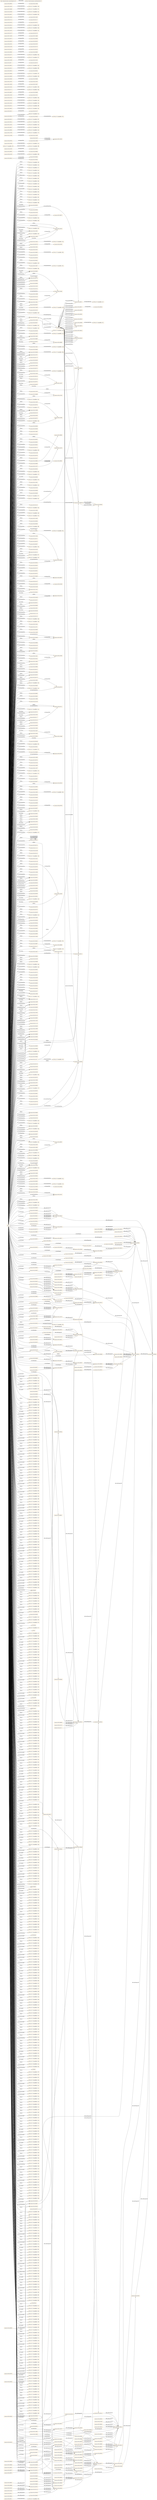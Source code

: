 digraph ar2dtool_diagram { 
rankdir=LR;
size="1501"
node [shape = rectangle, color="orange"]; "resource:SIO_000511" "resource:SIO_000520" "resource:SIO_000554" "resource:SIO_000344" "resource:SIO_001265" "resource:SIO_000806" "5497aa73:174e3a8bf9a:-7de2" "5497aa73:174e3a8bf9a:-7d58" "resource:SIO_000112" "5497aa73:174e3a8bf9a:-7f05" "resource:SIO_000072" "5497aa73:174e3a8bf9a:-7eb2" "resource:SIO_000452" "resource:SIO_010001" "5497aa73:174e3a8bf9a:-7e65" "resource:SIO_010010" "resource:SIO_010009" "resource:SIO_010341" "resource:SIO_001001" "resource:SIO_010456" "resource:SIO_000750" "5497aa73:174e3a8bf9a:-7d9b" "resource:SIO_000256" "resource:SIO_000431" "5497aa73:174e3a8bf9a:-7e59" "resource:SIO_000758" "resource:SIO_000391" "5497aa73:174e3a8bf9a:-7cbf" "5497aa73:174e3a8bf9a:-7fc1" "5497aa73:174e3a8bf9a:-7dfa" "resource:SIO_000692" "resource:SIO_000402" "resource:SIO_001091" "resource:SIO_010336" "5497aa73:174e3a8bf9a:-7ffc" "resource:SIO_000776" "resource:SIO_000494" "resource:SIO_000056" "5497aa73:174e3a8bf9a:-7e16" "resource:SIO_010530" "resource:SIO_001014" "resource:SIO_001405" "resource:SIO_000016" "resource:SIO_000092" "resource:SIO_010368" "resource:SIO_001216" "resource:SIO_010289" "resource:SIO_010416" "5497aa73:174e3a8bf9a:-7c70" "5497aa73:174e3a8bf9a:-7e43" "resource:SIO_010048" "5497aa73:174e3a8bf9a:-7f3a" "resource:SIO_010057" "5497aa73:174e3a8bf9a:-7cb4" "resource:SIO_000167" "resource:SIO_000314" "resource:SIO_010375" "resource:SIO_001232" "resource:SIO_000962" "5497aa73:174e3a8bf9a:-7d28" "resource:SIO_010464" "resource:SIO_010295" "resource:SIO_000417" "5497aa73:174e3a8bf9a:-7d52" "5497aa73:174e3a8bf9a:-7ce9" "resource:SIO_000106" "resource:SIO_000720" "resource:SIO_010450" "resource:SIO_010458" "resource:SIO_000532" "5497aa73:174e3a8bf9a:-7f97" "5497aa73:174e3a8bf9a:-7f1e" "resource:SIO_000708" "resource:SIO_000070" "resource:SIO_000404" "resource:SIO_010346" "resource:SIO_010075" "resource:SIO_001176" "resource:SIO_000185" "resource:SIO_001224" "resource:SIO_010035" "resource:SIO_000715" "resource:SIO_010362" "resource:SIO_001210" "resource:SIO_001197" "resource:SIO_000116" "resource:SIO_001218" "resource:SIO_000810" "resource:SIO_000125" "resource:SIO_000701" "resource:SIO_000076" "resource:SIO_000456" "resource:SIO_010442" "resource:SIO_000268" "resource:SIO_000499" "5497aa73:174e3a8bf9a:-7c8f" "resource:SIO_001010" "5497aa73:174e3a8bf9a:-7da1" "resource:SIO_011126" "resource:SIO_000754" "5497aa73:174e3a8bf9a:-7f77" "resource:SIO_010008" "resource:SIO_001135" "resource:SIO_001095" "resource:SIO_000089" "resource:SIO_001008" "resource:SIO_010455" "resource:SIO_000722" "resource:SIO_001045" "5497aa73:174e3a8bf9a:-7e0f" "5497aa73:174e3a8bf9a:-7db4" "resource:SIO_010462" "resource:SIO_001353" "resource:SIO_010101" "resource:SIO_000036" "resource:SIO_000647" "5497aa73:174e3a8bf9a:-7e6c" "5497aa73:174e3a8bf9a:-7dbe" "resource:SIO_000538" "resource:SIO_010497" "resource:SIO_001291" "5497aa73:174e3a8bf9a:-7d85" "resource:SIO_010783" "5497aa73:174e3a8bf9a:-7fda" "resource:SIO_000458" "resource:SIO_001174" "resource:SIO_000913" "resource:SIO_000915" "resource:SIO_000613" "resource:SIO_000713" "5497aa73:174e3a8bf9a:-7f36" "resource:SIO_001188" "resource:SIO_000756" "resource:SIO_001297" "resource:SIO_010047" "resource:SIO_000123" "resource:SIO_000074" "resource:SIO_000083" "resource:SIO_010448" "5497aa73:174e3a8bf9a:-7fb6" "resource:SIO_010533" "resource:SIO_000468" "resource:SIO_000014" "resource:SIO_000516" "5497aa73:174e3a8bf9a:-7d63" "5497aa73:174e3a8bf9a:-7fd2" "5497aa73:174e3a8bf9a:-7c79" "resource:SIO_001093" "resource:SIO_000500" "5497aa73:174e3a8bf9a:-7d7d" "resource:SIO_010051" "5497aa73:174e3a8bf9a:-7cb2" "resource:SIO_001043" "resource:SIO_000508" "resource:SIO_000429" "5497aa73:174e3a8bf9a:-7d77" "resource:SIO_000809" "5497aa73:174e3a8bf9a:-7fac" "resource:SIO_010432" "resource:SIO_010782" "resource:SIO_000960" "resource:SIO_001132" "5497aa73:174e3a8bf9a:-7f2f" "5497aa73:174e3a8bf9a:-7da5" "resource:SIO_010004" "5497aa73:174e3a8bf9a:-7daf" "resource:SIO_000524" "resource:SIO_000550" "5497aa73:174e3a8bf9a:-7f9b" "5497aa73:174e3a8bf9a:-7d10" "5497aa73:174e3a8bf9a:-7ed5" "resource:SIO_010020" "resource:SIO_000034" "resource:SIO_000434" "resource:SIO_000577" "5497aa73:174e3a8bf9a:-7ff0" "5497aa73:174e3a8bf9a:-7ec7" "resource:SIO_000005" "resource:SIO_010309" "resource:SIO_010344" "resource:SIO_000747" "resource:SIO_000279" "resource:SIO_000441" "resource:SIO_000327" "5497aa73:174e3a8bf9a:-7d02" "5497aa73:174e3a8bf9a:-7d6a" "resource:SIO_000462" "resource:SIO_000143" "resource:SIO_001295" "resource:SIO_000114" "resource:SIO_000454" "5497aa73:174e3a8bf9a:-7f48" "5497aa73:174e3a8bf9a:-7f57" "5497aa73:174e3a8bf9a:-7ce3" "resource:SIO_000052" "resource:SIO_010378" "resource:SIO_000353" "resource:SIO_001370" "resource:SIO_001269" "resource:SIO_000012" "resource:SIO_000752" "resource:SIO_000555" "resource:SIO_001107" "resource:SIO_001301" "resource:SIO_001035" "resource:SIO_001266" "resource:SIO_011001" "resource:SIO_000541" "resource:SIO_000270" "resource:SIO_000318" "resource:SIO_000549" "resource:SIO_001071" "resource:SIO_000512" "5497aa73:174e3a8bf9a:-7ca9" "resource:SIO_000579" "resource:SIO_010460" "5497aa73:174e3a8bf9a:-7c93" "resource:SIO_000638" "resource:SIO_010011" "resource:SIO_001273" "5497aa73:174e3a8bf9a:-7f5d" "resource:SIO_010410" "resource:SIO_000609" "resource:SIO_000148" "resource:SIO_011118" "5497aa73:174e3a8bf9a:-7f93" "resource:SIO_001213" "resource:SIO_000704" "5497aa73:174e3a8bf9a:-7dab" "5497aa73:174e3a8bf9a:-7c99" "resource:SIO_010342" "resource:SIO_010071" "resource:SIO_000460" "resource:SIO_010039" "resource:SIO_000257" "resource:SIO_000805" "resource:SIO_010337" "resource:SIO_000664" "5497aa73:174e3a8bf9a:-7d6e" "resource:SIO_001233" "resource:SIO_001375" "resource:SIO_001267" "resource:SIO_000261" "resource:SIO_010058" "resource:SIO_010451" "resource:SIO_001041" "resource:SIO_010459" "resource:SIO_000807" "5497aa73:174e3a8bf9a:-7e6f" "resource:SIO_010358" "resource:SIO_000963" "resource:SIO_010780" "resource:SIO_000113" "resource:SIO_000004" "resource:SIO_000370" "resource:SIO_010296" "resource:SIO_010002" "5497aa73:174e3a8bf9a:-7e62" "resource:SIO_000405" "resource:SIO_000440" "resource:SIO_000448" "resource:SIO_000721" "5497aa73:174e3a8bf9a:-7e2c" "resource:SIO_000751" "resource:SIO_000902" "resource:SIO_000432" "resource:SIO_010096" "resource:SIO_001294" "resource:SIO_001211" "5497aa73:174e3a8bf9a:-7e1e" "resource:SIO_000702" "resource:SIO_010334" "resource:SIO_001177" "resource:SIO_000269" "resource:SIO_001015" "resource:SIO_000390" "resource:SIO_010443" "resource:SIO_000457" "resource:SIO_010043" "resource:SIO_001090" "resource:SIO_000505" "resource:SIO_001046" "resource:SIO_000168" "5497aa73:174e3a8bf9a:-7fb2" "resource:SIO_000321" "5497aa73:174e3a8bf9a:-7f7c" "resource:SIO_001116" "resource:SIO_010376" "resource:SIO_010424" "resource:SIO_000965" "5497aa73:174e3a8bf9a:-7cbc" "resource:SIO_000418" "5497aa73:174e3a8bf9a:-7f6e" "resource:SIO_001009" "resource:SIO_010056" "resource:SIO_000723" "resource:SIO_001264" "resource:SIO_010090" "resource:SIO_011007" "5497aa73:174e3a8bf9a:-7e7b" "5497aa73:174e3a8bf9a:-7d73" "resource:SIO_000111" "resource:SIO_000097" "resource:SIO_010463" "resource:SIO_010000" "resource:SIO_000903" "resource:SIO_000614" "resource:SIO_000640" "resource:SIO_000146" "5497aa73:174e3a8bf9a:-7cc8" "resource:SIO_000648" "resource:SIO_000430" "resource:SIO_001292" "5497aa73:174e3a8bf9a:-7cea" "resource:SIO_000289" "resource:SIO_000707" "resource:SIO_000337" "5497aa73:174e3a8bf9a:-7f43" "resource:SIO_000401" "resource:SIO_000459" "resource:SIO_000523" "resource:SIO_010340" "resource:SIO_010074" "resource:SIO_001175" "resource:SIO_001040" "resource:SIO_000914" "5497aa73:174e3a8bf9a:-7e75" "resource:SIO_000275" "resource:SIO_000675" "resource:SIO_000784" "resource:SIO_000714" "resource:SIO_011121" "resource:SIO_001298" "resource:SIO_001215" "5497aa73:174e3a8bf9a:-7cfd" "resource:SIO_010288" "resource:SIO_010415" "resource:SIO_001136" "resource:SIO_000342" "resource:SIO_000376" "5497aa73:174e3a8bf9a:-7cce" "resource:SIO_000166" "resource:SIO_010508" "resource:SIO_001231" "resource:SIO_000015" "resource:SIO_000580" "resource:SIO_000091" "resource:SIO_000150" "resource:SIO_010076" "resource:SIO_000995" "resource:SIO_001270" "resource:SIO_000307" "5497aa73:174e3a8bf9a:-7c61" "resource:SIO_001094" "resource:SIO_000559" "resource:SIO_000501" "5497aa73:174e3a8bf9a:-7e3d" "resource:SIO_000509" "resource:SIO_001262" "resource:SIO_010457" "5497aa73:174e3a8bf9a:-7eec" "resource:SIO_000762" "5497aa73:174e3a8bf9a:-7c9a" "5497aa73:174e3a8bf9a:-7c9e" "resource:SIO_001074" "resource:SIO_000539" "5497aa73:174e3a8bf9a:-7f8f" "resource:SIO_000961" "5497aa73:174e3a8bf9a:-7e1d" "resource:SIO_010005" "resource:SIO_010345" "resource:SIO_000328" "resource:SIO_010100" "resource:SIO_000463" "resource:SIO_000144" "resource:SIO_000035" "resource:SIO_000435" "resource:SIO_010094" "resource:SIO_000395" "resource:SIO_010029" "resource:SIO_000578" "resource:SIO_000115" "resource:SIO_001217" "resource:SIO_000006" "resource:SIO_000124" "resource:SIO_000626" "resource:SIO_001289" "resource:SIO_000498" "5497aa73:174e3a8bf9a:-7dea" "5497aa73:174e3a8bf9a:-7ea8" "resource:SIO_000131" "resource:SIO_000653" "resource:SIO_000753" "5497aa73:174e3a8bf9a:-7d3c" "resource:SIO_000997" "resource:SIO_001296" "resource:SIO_001209" "resource:SIO_000333" "5497aa73:174e3a8bf9a:-7f15" "resource:SIO_000455" "resource:SIO_000503" "5497aa73:174e3a8bf9a:-7cb8" "resource:SIO_000162" "resource:SIO_000284" "resource:SIO_001227" "resource:SIO_010038" "resource:SIO_000354" "5497aa73:174e3a8bf9a:-7e54" "resource:SIO_011125" "5497aa73:174e3a8bf9a:-7edd" "resource:SIO_010299" "resource:SIO_010007" "resource:SIO_000556" "resource:SIO_010411" "resource:SIO_010310" "resource:SIO_010054" "resource:SIO_001145" "resource:SIO_001302" "resource:SIO_000592" "resource:SIO_011002" "5497aa73:174e3a8bf9a:-7ff8" "resource:SIO_011119" "resource:SIO_000428" "resource:SIO_000437" "resource:SIO_010099" "resource:SIO_001072" "resource:SIO_000069" "resource:SIO_000000" "resource:SIO_000400" "resource:SIO_000967" "resource:SIO_010461" "resource:SIO_000639" "resource:SIO_001274" "resource:SIO_000396" "5497aa73:174e3a8bf9a:-7cf1" "resource:SIO_001003" "resource:SIO_000564" "resource:SIO_000719" "resource:SIO_000612" "5497aa73:174e3a8bf9a:-7f60" "resource:SIO_000258" "resource:SIO_001214" "resource:SIO_001290" "resource:SIO_000755" "resource:SIO_001336" "5497aa73:174e3a8bf9a:-7d84" "resource:SIO_000705" "resource:SIO_000694" "resource:SIO_010046" "resource:SIO_000122" "resource:SIO_001038" "resource:SIO_010072" "resource:SIO_010532" "resource:SIO_000959" "5497aa73:174e3a8bf9a:-7c7f" "resource:SIO_000476" "resource:SIO_000651" "resource:SIO_010025" "resource:SIO_001050" "resource:SIO_000794" "resource:SIO_001139" "resource:SIO_000073" "resource:SIO_000453" "resource:SIO_000340" "resource:SIO_010447" "resource:SIO_010059" "resource:SIO_000483" "resource:SIO_010506" "resource:SIO_000319" "resource:SIO_001234" "5497aa73:174e3a8bf9a:-7e26" "5497aa73:174e3a8bf9a:-7e4f" "resource:SIO_000262" "5497aa73:174e3a8bf9a:-7dda" "resource:SIO_000449" "resource:SIO_000108" "resource:SIO_010052" "resource:SIO_000507" "resource:SIO_001260" "resource:SIO_000808" "5497aa73:174e3a8bf9a:-7e92" "resource:SIO_010359" "resource:SIO_010423" "resource:SIO_000589" "5497aa73:174e3a8bf9a:-7f1b" "resource:SIO_000017" "resource:SIO_010003" "resource:SIO_010343" "5497aa73:174e3a8bf9a:-7f72" "resource:SIO_000562" "5497aa73:174e3a8bf9a:-7e9e" "resource:SIO_000142" "5497aa73:174e3a8bf9a:-7dcc" "resource:SIO_000433" "resource:SIO_000469" "resource:SIO_000078" "resource:SIO_010044" "5497aa73:174e3a8bf9a:-7d1e" "resource:SIO_000780" "resource:SIO_010030" "5497aa73:174e3a8bf9a:-7f27" "resource:SIO_000616" "resource:SIO_000966" "5497aa73:174e3a8bf9a:-7cd5" "resource:SIO_000302" "resource:SIO_010363" "resource:SIO_010284" "resource:SIO_000080" "resource:SIO_000984" "resource:SIO_001047" "resource:SIO_001117" "resource:SIO_010377" "resource:SIO_010091" "5497aa73:174e3a8bf9a:-7fe3" "resource:SIO_010425" "5497aa73:174e3a8bf9a:-7ca2" ; /*classes style*/
	"resource:SIO_010009" -> "resource:SIO_010010" [ label = "owl:disjointWith" ];
	"resource:SIO_001098" -> "resource:SIO_000272" [ label = "rdfs:subPropertyOf" ];
	"resource:SIO_010462" -> "resource:SIO_010463" [ label = "owl:disjointWith" ];
	"resource:SIO_001279" -> "resource:SIO_000008" [ label = "rdfs:subPropertyOf" ];
	"resource:SIO_010377" -> "resource:SIO_010378" [ label = "owl:disjointWith" ];
	"resource:SIO_010377" -> "5497aa73:174e3a8bf9a:-7cbf" [ label = "owl:equivalentClass" ];
	"resource:SIO_000232" -> "resource:SIO_000062" [ label = "rdfs:subPropertyOf" ];
	"resource:SIO_000805" -> "resource:SIO_000806" [ label = "owl:disjointWith" ];
	"resource:SIO_010432" -> "5497aa73:174e3a8bf9a:-7cb4" [ label = "owl:equivalentClass" ];
	"resource:SIO_000202" -> "resource:SIO_000145" [ label = "rdfs:subPropertyOf" ];
	"resource:SIO_000093" -> "resource:SIO_000068" [ label = "rdfs:subPropertyOf" ];
	"resource:SIO_001280" -> "resource:SIO_000011" [ label = "rdfs:subPropertyOf" ];
	"resource:SIO_000274" -> "resource:SIO_000497" [ label = "rdfs:subPropertyOf" ];
	"resource:SIO_000274" -> "resource:SIO_000244" [ label = "rdfs:subPropertyOf" ];
	"resource:SIO_001008" -> "5497aa73:174e3a8bf9a:-7e16" [ label = "owl:equivalentClass" ];
	"resource:SIO_000455" -> "resource:SIO_000458" [ label = "owl:disjointWith" ];
	"resource:SIO_000455" -> "5497aa73:174e3a8bf9a:-7f1e" [ label = "owl:equivalentClass" ];
	"resource:SIO_000063" -> "resource:SIO_000062" [ label = "rdfs:subPropertyOf" ];
	"resource:SIO_010082" -> "resource:SIO_010078" [ label = "rdfs:subPropertyOf" ];
	"resource:SIO_000244" -> "resource:SIO_000352" [ label = "rdfs:subPropertyOf" ];
	"resource:SIO_000636" -> "resource:SIO_000352" [ label = "rdfs:subPropertyOf" ];
	"resource:SIO_000425" -> "resource:SIO_000001" [ label = "rdfs:subPropertyOf" ];
	"resource:SIO_000214" -> "resource:SIO_000425" [ label = "rdfs:subPropertyOf" ];
	"resource:SIO_000793" -> "resource:SIO_000687" [ label = "rdfs:subPropertyOf" ];
	"resource:SIO_001401" -> "resource:SIO_001154" [ label = "rdfs:subPropertyOf" ];
	"resource:SIO_000974" -> "resource:SIO_000053" [ label = "rdfs:subPropertyOf" ];
	"resource:SIO_000497" -> "resource:SIO_000272" [ label = "rdfs:subPropertyOf" ];
	"resource:SIO_010782" -> "resource:SIO_010783" [ label = "owl:disjointWith" ];
	"resource:SIO_000286" -> "resource:SIO_000497" [ label = "rdfs:subPropertyOf" ];
	"resource:SIO_000552" -> "resource:SIO_000230" [ label = "rdfs:subPropertyOf" ];
	"resource:SIO_001262" -> "5497aa73:174e3a8bf9a:-7d85" [ label = "owl:equivalentClass" ];
	"resource:SIO_000341" -> "resource:SIO_000425" [ label = "rdfs:subPropertyOf" ];
	"resource:SIO_000733" -> "resource:SIO_000737" [ label = "rdfs:subPropertyOf" ];
	"resource:SIO_000437" -> "5497aa73:174e3a8bf9a:-7f3a" [ label = "owl:equivalentClass" ];
	"resource:SIO_010456" -> "5497aa73:174e3a8bf9a:-7c9a" [ label = "owl:equivalentClass" ];
	"resource:SIO_000311" -> "resource:SIO_000232" [ label = "rdfs:subPropertyOf" ];
	"resource:SIO_000226" -> "resource:SIO_000236" [ label = "rdfs:subPropertyOf" ];
	"resource:SIO_000775" -> "resource:SIO_000773" [ label = "rdfs:subPropertyOf" ];
	"resource:SIO_000268" -> "5497aa73:174e3a8bf9a:-7f6e" [ label = "owl:equivalentClass" ];
	"resource:SIO_000142" -> "resource:SIO_000143" [ label = "owl:disjointWith" ];
	"resource:SIO_000449" -> "resource:SIO_000468" [ label = "owl:disjointWith" ];
	"resource:SIO_000323" -> "resource:SIO_000128" [ label = "rdfs:subPropertyOf" ];
	"resource:SIO_001159" -> "resource:SIO_000062" [ label = "rdfs:subPropertyOf" ];
	"resource:SIO_000208" -> "resource:SIO_000773" [ label = "rdfs:subPropertyOf" ];
	"resource:SIO_000365" -> "resource:SIO_000219" [ label = "rdfs:subPropertyOf" ];
	"resource:SIO_000631" -> "resource:SIO_000628" [ label = "rdfs:subPropertyOf" ];
	"resource:SIO_000420" -> "resource:SIO_000425" [ label = "rdfs:subPropertyOf" ];
	"resource:SIO_000335" -> "resource:SIO_000652" [ label = "rdfs:subPropertyOf" ];
	"resource:SIO_000335" -> "resource:SIO_000293" [ label = "rdfs:subPropertyOf" ];
	"resource:SIO_000124" -> "5497aa73:174e3a8bf9a:-7f93" [ label = "owl:equivalentClass" ];
	"resource:SIO_001045" -> "5497aa73:174e3a8bf9a:-7e0f" [ label = "owl:equivalentClass" ];
	"resource:SIO_010058" -> "resource:SIO_010059" [ label = "owl:disjointWith" ];
	"resource:SIO_000673" -> "resource:SIO_000671" [ label = "rdfs:subPropertyOf" ];
	"resource:SIO_000462" -> "resource:SIO_000463" [ label = "owl:disjointWith" ];
	"resource:SIO_000251" -> "resource:SIO_000249" [ label = "rdfs:subPropertyOf" ];
	"resource:SIO_000643" -> "resource:SIO_000224" [ label = "rdfs:subPropertyOf" ];
	"resource:SIO_000558" -> "resource:SIO_010302" [ label = "rdfs:subPropertyOf" ];
	"resource:SIO_001353" -> "5497aa73:174e3a8bf9a:-7d6e" [ label = "owl:equivalentClass" ];
	"resource:SIO_000221" -> "resource:SIO_000008" [ label = "rdfs:subPropertyOf" ];
	"resource:SIO_010336" -> "resource:SIO_010337" [ label = "owl:disjointWith" ];
	"resource:SIO_000709" -> "resource:SIO_000001" [ label = "rdfs:subPropertyOf" ];
	"resource:SIO_000293" -> "resource:SIO_000203" [ label = "rdfs:subPropertyOf" ];
	"resource:SIO_011126" -> "5497aa73:174e3a8bf9a:-7c61" [ label = "owl:equivalentClass" ];
	"resource:SIO_000655" -> "resource:SIO_000294" [ label = "rdfs:subPropertyOf" ];
	"resource:SIO_000052" -> "5497aa73:174e3a8bf9a:-7fda" [ label = "owl:equivalentClass" ];
	"resource:SIO_000710" -> "resource:SIO_000709" [ label = "rdfs:subPropertyOf" ];
	"resource:SIO_000233" -> "resource:SIO_000011" [ label = "rdfs:subPropertyOf" ];
	"resource:SIO_001154" -> "resource:SIO_000294" [ label = "rdfs:subPropertyOf" ];
	"resource:SIO_000203" -> "resource:SIO_000322" [ label = "rdfs:subPropertyOf" ];
	"resource:SIO_000697" -> "resource:SIO_000709" [ label = "rdfs:subPropertyOf" ];
	"resource:SIO_001009" -> "resource:SIO_001010" [ label = "owl:disjointWith" ];
	"resource:SIO_010083" -> "resource:SIO_010079" [ label = "rdfs:subPropertyOf" ];
	"resource:SIO_000064" -> "resource:SIO_000219" [ label = "rdfs:subPropertyOf" ];
	"resource:SIO_000456" -> "resource:SIO_000457" [ label = "owl:disjointWith" ];
	"resource:SIO_000245" -> "resource:SIO_000294" [ label = "rdfs:subPropertyOf" ];
	"resource:SIO_000511" -> "5497aa73:174e3a8bf9a:-7f05" [ label = "owl:equivalentClass" ];
	"resource:SIO_000426" -> "resource:SIO_000425" [ label = "rdfs:subPropertyOf" ];
	"resource:SIO_000215" -> "resource:SIO_000011" [ label = "rdfs:subPropertyOf" ];
	"resource:SIO_001402" -> "resource:SIO_001154" [ label = "rdfs:subPropertyOf" ];
	"resource:SIO_000975" -> "resource:SIO_000093" [ label = "rdfs:subPropertyOf" ];
	"resource:SIO_000679" -> "resource:SIO_000054" [ label = "rdfs:subPropertyOf" ];
	"resource:SIO_000553" -> "resource:SIO_000231" [ label = "rdfs:subPropertyOf" ];
	"resource:SIO_000342" -> "5497aa73:174e3a8bf9a:-7f48" [ label = "owl:equivalentClass" ];
	"resource:SIO_000734" -> "resource:SIO_000699" [ label = "rdfs:subPropertyOf" ];
	"resource:SIO_000257" -> "resource:SIO_000258" [ label = "owl:disjointWith" ];
	"resource:SIO_000131" -> "resource:SIO_001197" [ label = "owl:disjointWith" ];
	"resource:SIO_000523" -> "resource:SIO_000524" [ label = "owl:disjointWith" ];
	"resource:SIO_010457" -> "5497aa73:174e3a8bf9a:-7c93" [ label = "owl:equivalentClass" ];
	"resource:SIO_000312" -> "resource:SIO_000229" [ label = "rdfs:subPropertyOf" ];
	"resource:SIO_000704" -> "resource:SIO_000721" [ label = "owl:disjointWith" ];
	"resource:SIO_000227" -> "resource:SIO_000643" [ label = "rdfs:subPropertyOf" ];
	"resource:SIO_000680" -> "resource:SIO_000679" [ label = "rdfs:subPropertyOf" ];
	"resource:SIO_010005" -> "resource:SIO_010047" [ label = "owl:disjointWith" ];
	"resource:SIO_000269" -> "resource:SIO_000270" [ label = "owl:disjointWith" ];
	"resource:SIO_010288" -> "resource:SIO_010289" [ label = "owl:disjointWith" ];
	"resource:SIO_000324" -> "resource:SIO_000202" [ label = "rdfs:subPropertyOf" ];
	"resource:SIO_010343" -> "5497aa73:174e3a8bf9a:-7cea" [ label = "owl:equivalentClass" ];
	"resource:SIO_000692" -> "resource:SIO_000694" [ label = "owl:disjointWith" ];
	"resource:SIO_000028" -> "resource:SIO_000145" [ label = "rdfs:subPropertyOf" ];
	"resource:SIO_000209" -> "resource:SIO_000773" [ label = "rdfs:subPropertyOf" ];
	"resource:SIO_000577" -> "resource:SIO_000578" [ label = "owl:disjointWith" ];
	"resource:SIO_000758" -> "resource:SIO_001093" [ label = "owl:disjointWith" ];
	"resource:SIO_000240" -> "resource:SIO_000203" [ label = "rdfs:subPropertyOf" ];
	"resource:SIO_000632" -> "resource:SIO_000210" [ label = "rdfs:subPropertyOf" ];
	"resource:SIO_000421" -> "resource:SIO_000425" [ label = "rdfs:subPropertyOf" ];
	"resource:SIO_000210" -> "resource:SIO_000628" [ label = "rdfs:subPropertyOf" ];
	"resource:SIO_000125" -> "5497aa73:174e3a8bf9a:-7f8f" [ label = "owl:equivalentClass" ];
	"resource:SIO_001046" -> "resource:SIO_001047" [ label = "owl:disjointWith" ];
	"resource:SIO_010410" -> "5497aa73:174e3a8bf9a:-7cbc" [ label = "owl:equivalentClass" ];
	"resource:SIO_000970" -> "resource:SIO_000975" [ label = "rdfs:subPropertyOf" ];
	"resource:SIO_001101" -> "resource:SIO_000709" [ label = "rdfs:subPropertyOf" ];
	"resource:SIO_000674" -> "resource:SIO_000672" [ label = "rdfs:subPropertyOf" ];
	"resource:SIO_000589" -> "5497aa73:174e3a8bf9a:-7eec" [ label = "owl:equivalentClass" ];
	"http://semanticscience.org/ontology/sio.owl" -> "http://creativecommons.org/licenses/by/4.0/" [ label = "terms:license" ];
	"resource:SIO_000252" -> "resource:SIO_000212" [ label = "rdfs:subPropertyOf" ];
	"resource:SIO_000644" -> "resource:SIO_000223" [ label = "rdfs:subPropertyOf" ];
	"resource:SIO_001269" -> "resource:SIO_001270" [ label = "owl:disjointWith" ];
	"resource:SIO_000222" -> "resource:SIO_000011" [ label = "rdfs:subPropertyOf" ];
	"resource:SIO_000011" -> "resource:SIO_000001" [ label = "rdfs:subPropertyOf" ];
	"resource:SIO_000318" -> "resource:SIO_000319" [ label = "owl:disjointWith" ];
	"resource:SIO_000294" -> "resource:SIO_000243" [ label = "rdfs:subPropertyOf" ];
	"resource:SIO_010000" -> "5497aa73:174e3a8bf9a:-7d63" [ label = "owl:equivalentClass" ];
	"resource:SIO_001209" -> "5497aa73:174e3a8bf9a:-7d9b" [ label = "owl:equivalentClass" ];
	"resource:SIO_000656" -> "resource:SIO_000655" [ label = "rdfs:subPropertyOf" ];
	"resource:SIO_000053" -> "resource:SIO_000028" [ label = "rdfs:subPropertyOf" ];
	"resource:SIO_000234" -> "resource:SIO_000008" [ label = "rdfs:subPropertyOf" ];
	"resource:SIO_001155" -> "resource:SIO_000352" [ label = "rdfs:subPropertyOf" ];
	"resource:SIO_000807" -> "resource:SIO_000808" [ label = "owl:disjointWith" ];
	"resource:SIO_001210" -> "resource:SIO_001211" [ label = "owl:disjointWith" ];
	"resource:SIO_000204" -> "resource:SIO_000322" [ label = "rdfs:subPropertyOf" ];
	"resource:SIO_000095" -> "resource:SIO_000011" [ label = "rdfs:subPropertyOf" ];
	"resource:SIO_000668" -> "resource:SIO_000628" [ label = "rdfs:subPropertyOf" ];
	"resource:SIO_010295" -> "resource:SIO_010296" [ label = "owl:disjointWith" ];
	"resource:SIO_000246" -> "resource:SIO_000245" [ label = "rdfs:subPropertyOf" ];
	"resource:SIO_000427" -> "resource:SIO_000424" [ label = "rdfs:subPropertyOf" ];
	"resource:SIO_000216" -> "resource:SIO_000008" [ label = "rdfs:subPropertyOf" ];
	"resource:SIO_001403" -> "resource:SIO_000001" [ label = "rdfs:subPropertyOf" ];
	"resource:SIO_000005" -> "resource:SIO_000340" [ label = "owl:disjointWith" ];
	"resource:SIO_000288" -> "resource:SIO_000203" [ label = "rdfs:subPropertyOf" ];
	"resource:SIO_000554" -> "resource:SIO_000555" [ label = "owl:disjointWith" ];
	"resource:SIO_000469" -> "5497aa73:174e3a8bf9a:-7f15" [ label = "owl:equivalentClass" ];
	"resource:SIO_010362" -> "5497aa73:174e3a8bf9a:-7cce" [ label = "owl:equivalentClass" ];
	"resource:SIO_000735" -> "resource:SIO_000733" [ label = "rdfs:subPropertyOf" ];
	"resource:SIO_000132" -> "resource:SIO_000322" [ label = "rdfs:subPropertyOf" ];
	"resource:SIO_010458" -> "5497aa73:174e3a8bf9a:-7c8f" [ label = "owl:equivalentClass" ];
	"resource:SIO_000313" -> "resource:SIO_000310" [ label = "rdfs:subPropertyOf" ];
	"resource:SIO_000892" -> "resource:SIO_000212" [ label = "rdfs:subPropertyOf" ];
	"resource:SIO_000228" -> "resource:SIO_000644" [ label = "rdfs:subPropertyOf" ];
	"resource:SIO_000681" -> "resource:SIO_000679" [ label = "rdfs:subPropertyOf" ];
	"resource:SIO_000017" -> "resource:SIO_000354" [ label = "owl:disjointWith" ];
	"resource:SIO_010302" -> "resource:SIO_000272" [ label = "rdfs:subPropertyOf" ];
	"resource:SIO_000089" -> "5497aa73:174e3a8bf9a:-7fc1" [ label = "owl:equivalentClass" ];
	"resource:SIO_000440" -> "5497aa73:174e3a8bf9a:-7f2f" [ label = "owl:equivalentClass" ];
	"resource:SIO_000355" -> "resource:SIO_000229" [ label = "rdfs:subPropertyOf" ];
	"resource:SIO_000059" -> "resource:SIO_000008" [ label = "rdfs:subPropertyOf" ];
	"resource:SIO_010078" -> "resource:SIO_000338" [ label = "rdfs:subPropertyOf" ];
	"resource:SIO_000325" -> "5497aa73:174e3a8bf9a:-7ff4" [ label = "owl:propertyChainAxiom" ];
	"resource:SIO_000325" -> "resource:SIO_000322" [ label = "rdfs:subPropertyOf" ];
	"resource:SIO_001035" -> "resource:SIO_001038" [ label = "owl:disjointWith" ];
	"resource:SIO_000029" -> "resource:SIO_000096" [ label = "rdfs:subPropertyOf" ];
	"resource:SIO_001301" -> "resource:SIO_001302" [ label = "owl:disjointWith" ];
	"resource:SIO_010048" -> "resource:SIO_010052" [ label = "owl:disjointWith" ];
	"resource:SIO_000482" -> "resource:SIO_000283" [ label = "rdfs:subPropertyOf" ];
	"resource:SIO_000060" -> "resource:SIO_000205" [ label = "rdfs:subPropertyOf" ];
	"resource:SIO_000452" -> "resource:SIO_000454" [ label = "owl:disjointWith" ];
	"resource:SIO_000452" -> "resource:SIO_000453" [ label = "owl:disjointWith" ];
	"resource:SIO_000241" -> "resource:SIO_000652" [ label = "rdfs:subPropertyOf" ];
	"resource:SIO_000241" -> "resource:SIO_000211" [ label = "rdfs:subPropertyOf" ];
	"resource:SIO_000633" -> "resource:SIO_000205" [ label = "rdfs:subPropertyOf" ];
	"resource:SIO_000422" -> "resource:SIO_000283" [ label = "rdfs:subPropertyOf" ];
	"resource:SIO_000211" -> "resource:SIO_000203" [ label = "rdfs:subPropertyOf" ];
	"resource:SIO_000971" -> "resource:SIO_000974" [ label = "rdfs:subPropertyOf" ];
	"resource:SIO_000307" -> "5497aa73:174e3a8bf9a:-7f60" [ label = "owl:equivalentClass" ];
	"resource:SIO_000283" -> "resource:SIO_000272" [ label = "rdfs:subPropertyOf" ];
	"resource:SIO_000675" -> "5497aa73:174e3a8bf9a:-7ec7" [ label = "owl:equivalentClass" ];
	"resource:SIO_000072" -> "resource:SIO_000073" [ label = "owl:disjointWith" ];
	"resource:SIO_000253" -> "resource:SIO_000008" [ label = "rdfs:subPropertyOf" ];
	"resource:SIO_001174" -> "5497aa73:174e3a8bf9a:-7dbe" [ label = "owl:equivalentClass" ];
	"resource:SIO_000223" -> "resource:SIO_000008" [ label = "rdfs:subPropertyOf" ];
	"resource:SIO_010423" -> "5497aa73:174e3a8bf9a:-7cb8" [ label = "owl:equivalentClass" ];
	"resource:SIO_000772" -> "resource:SIO_000631" [ label = "rdfs:subPropertyOf" ];
	"resource:SIO_000687" -> "resource:SIO_000322" [ label = "rdfs:subPropertyOf" ];
	"resource:SIO_001090" -> "resource:SIO_001091" [ label = "owl:disjointWith" ];
	"resource:SIO_000657" -> "resource:SIO_000352" [ label = "rdfs:subPropertyOf" ];
	"resource:SIO_000054" -> "resource:SIO_000053" [ label = "rdfs:subPropertyOf" ];
	"resource:SIO_000235" -> "resource:SIO_000586" [ label = "rdfs:subPropertyOf" ];
	"resource:SIO_001156" -> "resource:SIO_000294" [ label = "rdfs:subPropertyOf" ];
	"resource:SIO_001156" -> "resource:SIO_000229" [ label = "rdfs:subPropertyOf" ];
	"resource:SIO_000205" -> "resource:SIO_000212" [ label = "rdfs:subPropertyOf" ];
	"resource:SIO_000784" -> "resource:SIO_010048" [ label = "owl:disjointWith" ];
	"resource:SIO_000699" -> "resource:SIO_000737" [ label = "rdfs:subPropertyOf" ];
	"resource:SIO_000965" -> "5497aa73:174e3a8bf9a:-7e43" [ label = "owl:equivalentClass" ];
	"resource:SIO_000096" -> "resource:SIO_000093" [ label = "rdfs:subPropertyOf" ];
	"resource:SIO_000362" -> "resource:SIO_000008" [ label = "rdfs:subPropertyOf" ];
	"resource:SIO_000277" -> "resource:SIO_000631" [ label = "rdfs:subPropertyOf" ];
	"resource:SIO_000066" -> "resource:SIO_000253" [ label = "rdfs:subPropertyOf" ];
	"resource:SIO_000458" -> "5497aa73:174e3a8bf9a:-7f1b" [ label = "owl:equivalentClass" ];
	"resource:SIO_000332" -> "resource:SIO_000563" [ label = "rdfs:subPropertyOf" ];
	"resource:SIO_000247" -> "resource:SIO_000244" [ label = "rdfs:subPropertyOf" ];
	"resource:SIO_000905" -> "resource:SIO_000291" [ label = "rdfs:subPropertyOf" ];
	"resource:SIO_010532" -> "resource:SIO_010533" [ label = "owl:disjointWith" ];
	"resource:SIO_010447" -> "resource:SIO_010448" [ label = "owl:disjointWith" ];
	"resource:SIO_000217" -> "resource:SIO_000223" [ label = "rdfs:subPropertyOf" ];
	"resource:SIO_000609" -> "5497aa73:174e3a8bf9a:-7edd" [ label = "owl:equivalentClass" ];
	"resource:SIO_001404" -> "resource:SIO_001403" [ label = "rdfs:subPropertyOf" ];
	"resource:SIO_000640" -> "resource:SIO_000751" [ label = "owl:disjointWith" ];
	"resource:SIO_010363" -> "5497aa73:174e3a8bf9a:-7cc8" [ label = "owl:equivalentClass" ];
	"resource:SIO_000736" -> "resource:SIO_000001" [ label = "rdfs:subPropertyOf" ];
	"resource:SIO_010459" -> "resource:SIO_010460" [ label = "owl:disjointWith" ];
	"resource:SIO_000314" -> "5497aa73:174e3a8bf9a:-7f5d" [ label = "owl:equivalentClass" ];
	"resource:SIO_000229" -> "resource:SIO_000132" [ label = "rdfs:subPropertyOf" ];
	"resource:SIO_000682" -> "resource:SIO_000029" [ label = "rdfs:subPropertyOf" ];
	"resource:SIO_000652" -> "resource:SIO_000203" [ label = "rdfs:subPropertyOf" ];
	"resource:SIO_001096" -> "resource:SIO_000272" [ label = "rdfs:subPropertyOf" ];
	"resource:SIO_000441" -> "5497aa73:174e3a8bf9a:-7f27" [ label = "owl:equivalentClass" ];
	"resource:SIO_010375" -> "resource:SIO_010376" [ label = "owl:disjointWith" ];
	"resource:SIO_000356" -> "resource:SIO_000062" [ label = "rdfs:subPropertyOf" ];
	"resource:SIO_001277" -> "resource:SIO_000628" [ label = "rdfs:subPropertyOf" ];
	"resource:SIO_000230" -> "resource:SIO_000132" [ label = "rdfs:subPropertyOf" ];
	"resource:SIO_000145" -> "resource:SIO_000322" [ label = "rdfs:subPropertyOf" ];
	"resource:SIO_010079" -> "resource:SIO_000339" [ label = "rdfs:subPropertyOf" ];
	"resource:SIO_000960" -> "resource:SIO_000962" [ label = "owl:disjointWith" ];
	"resource:SIO_000960" -> "resource:SIO_000961" [ label = "owl:disjointWith" ];
	"resource:SIO_000272" -> "resource:SIO_000736" [ label = "rdfs:subPropertyOf" ];
	"resource:SIO_000579" -> "resource:SIO_000580" [ label = "owl:disjointWith" ];
	"resource:SIO_000061" -> "resource:SIO_000322" [ label = "rdfs:subPropertyOf" ];
	"resource:SIO_010080" -> "resource:SIO_010078" [ label = "rdfs:subPropertyOf" ];
	"resource:SIO_000242" -> "resource:SIO_000652" [ label = "rdfs:subPropertyOf" ];
	"resource:SIO_000242" -> "resource:SIO_000240" [ label = "rdfs:subPropertyOf" ];
	"resource:SIO_000634" -> "resource:SIO_000558" [ label = "rdfs:subPropertyOf" ];
	"resource:SIO_000900" -> "resource:SIO_000216" [ label = "rdfs:subPropertyOf" ];
	"resource:SIO_000549" -> "resource:SIO_000550" [ label = "owl:disjointWith" ];
	"resource:SIO_010442" -> "5497aa73:174e3a8bf9a:-7ca9" [ label = "owl:equivalentClass" ];
	"resource:SIO_000338" -> "resource:SIO_000563" [ label = "rdfs:subPropertyOf" ];
	"resource:SIO_000338" -> "resource:SIO_000243" [ label = "rdfs:subPropertyOf" ];
	"resource:SIO_000212" -> "resource:SIO_000001" [ label = "rdfs:subPropertyOf" ];
	"resource:SIO_000972" -> "resource:SIO_000974" [ label = "rdfs:subPropertyOf" ];
	"resource:SIO_000495" -> "resource:SIO_000272" [ label = "rdfs:subPropertyOf" ];
	"resource:SIO_010780" -> "5497aa73:174e3a8bf9a:-7c70" [ label = "owl:equivalentClass" ];
	"resource:SIO_000254" -> "resource:SIO_000011" [ label = "rdfs:subPropertyOf" ];
	"resource:SIO_000646" -> "resource:SIO_000643" [ label = "rdfs:subPropertyOf" ];
	"resource:SIO_000224" -> "resource:SIO_000011" [ label = "rdfs:subPropertyOf" ];
	"resource:SIO_000139" -> "resource:SIO_000132" [ label = "rdfs:subPropertyOf" ];
	"resource:SIO_010424" -> "resource:SIO_010425" [ label = "owl:disjointWith" ];
	"resource:SIO_000773" -> "resource:SIO_000252" [ label = "rdfs:subPropertyOf" ];
	"resource:SIO_000562" -> "resource:SIO_010284" [ label = "owl:disjointWith" ];
	"resource:SIO_000477" -> "resource:SIO_000422" [ label = "rdfs:subPropertyOf" ];
	"resource:SIO_010309" -> "resource:SIO_010310" [ label = "owl:disjointWith" ];
	"resource:SIO_000658" -> "resource:SIO_000657" [ label = "rdfs:subPropertyOf" ];
	"resource:SIO_001242" -> "resource:SIO_000736" [ label = "rdfs:subPropertyOf" ];
	"resource:SIO_001157" -> "resource:SIO_000352" [ label = "rdfs:subPropertyOf" ];
	"resource:SIO_000236" -> "resource:SIO_000646" [ label = "rdfs:subPropertyOf" ];
	"resource:SIO_000628" -> "resource:SIO_000001" [ label = "rdfs:subPropertyOf" ];
	"resource:SIO_000809" -> "5497aa73:174e3a8bf9a:-7e6f" [ label = "owl:equivalentClass" ];
	"resource:SIO_000206" -> "resource:SIO_000772" [ label = "rdfs:subPropertyOf" ];
	"resource:SIO_000966" -> "resource:SIO_000967" [ label = "owl:disjointWith" ];
	"resource:SIO_000363" -> "resource:SIO_000011" [ label = "rdfs:subPropertyOf" ];
	"resource:SIO_000278" -> "resource:SIO_000252" [ label = "rdfs:subPropertyOf" ];
	"resource:SIO_000810" -> "5497aa73:174e3a8bf9a:-7e6c" [ label = "owl:equivalentClass" ];
	"resource:SIO_000248" -> "resource:SIO_000352" [ label = "rdfs:subPropertyOf" ];
	"resource:SIO_000122" -> "5497aa73:174e3a8bf9a:-7f9b" [ label = "owl:equivalentClass" ];
	"resource:SIO_000490" -> "resource:SIO_000482" [ label = "rdfs:subPropertyOf" ];
	"resource:SIO_000218" -> "resource:SIO_000224" [ label = "rdfs:subPropertyOf" ];
	"resource:SIO_000671" -> "resource:SIO_000008" [ label = "rdfs:subPropertyOf" ];
	"resource:SIO_001405" -> "resource:SIO_010052" [ label = "owl:disjointWith" ];
	"resource:SIO_000586" -> "resource:SIO_000644" [ label = "rdfs:subPropertyOf" ];
	"resource:SIO_000641" -> "resource:SIO_000008" [ label = "rdfs:subPropertyOf" ];
	"resource:SIO_000737" -> "resource:SIO_000736" [ label = "rdfs:subPropertyOf" ];
	"resource:SIO_000707" -> "resource:SIO_000708" [ label = "owl:disjointWith" ];
	"resource:SIO_000291" -> "resource:SIO_000230" [ label = "rdfs:subPropertyOf" ];
	"resource:SIO_000080" -> "resource:SIO_000448" [ label = "owl:disjointWith" ];
	"resource:SIO_001097" -> "resource:SIO_000272" [ label = "rdfs:subPropertyOf" ];
	"resource:SIO_010461" -> "resource:SIO_010464" [ label = "owl:disjointWith" ];
	"resource:SIO_001278" -> "resource:SIO_000628" [ label = "rdfs:subPropertyOf" ];
	"resource:SIO_000749" -> "resource:SIO_000737" [ label = "rdfs:subPropertyOf" ];
	"resource:SIO_000231" -> "resource:SIO_000062" [ label = "rdfs:subPropertyOf" ];
	"resource:SIO_000020" -> "resource:SIO_000210" [ label = "rdfs:subPropertyOf" ];
	"resource:SIO_010346" -> "5497aa73:174e3a8bf9a:-7cd5" [ label = "owl:equivalentClass" ];
	"resource:SIO_000719" -> "resource:SIO_000720" [ label = "owl:disjointWith" ];
	"resource:SIO_000092" -> "5497aa73:174e3a8bf9a:-7fb6" [ label = "owl:equivalentClass" ];
	"resource:SIO_000484" -> "resource:SIO_000482" [ label = "rdfs:subPropertyOf" ];
	"resource:SIO_000273" -> "resource:SIO_000053" [ label = "rdfs:subPropertyOf" ];
	"resource:SIO_000062" -> "resource:SIO_000322" [ label = "rdfs:subPropertyOf" ];
	"resource:SIO_010081" -> "resource:SIO_010079" [ label = "rdfs:subPropertyOf" ];
	"resource:SIO_001375" -> "5497aa73:174e3a8bf9a:-7d6a" [ label = "owl:equivalentClass" ];
	"resource:SIO_000369" -> "resource:SIO_000273" [ label = "rdfs:subPropertyOf" ];
	"resource:SIO_000243" -> "resource:SIO_000322" [ label = "rdfs:subPropertyOf" ];
	"resource:SIO_000635" -> "resource:SIO_000294" [ label = "rdfs:subPropertyOf" ];
	"resource:SIO_000901" -> "resource:SIO_000215" [ label = "rdfs:subPropertyOf" ];
	"resource:SIO_000424" -> "resource:SIO_000283" [ label = "rdfs:subPropertyOf" ];
	"resource:SIO_000339" -> "resource:SIO_000557" [ label = "rdfs:subPropertyOf" ];
	"resource:SIO_000339" -> "resource:SIO_000243" [ label = "rdfs:subPropertyOf" ];
	"resource:SIO_000213" -> "resource:SIO_000425" [ label = "rdfs:subPropertyOf" ];
	"resource:SIO_000128" -> "resource:SIO_000061" [ label = "rdfs:subPropertyOf" ];
	"resource:SIO_000973" -> "resource:SIO_000975" [ label = "rdfs:subPropertyOf" ];
	"resource:SIO_000496" -> "resource:SIO_000495" [ label = "rdfs:subPropertyOf" ];
	"resource:SIO_000255" -> "resource:SIO_000008" [ label = "rdfs:subPropertyOf" ];
	"resource:SIO_000647" -> "resource:SIO_000648" [ label = "owl:disjointWith" ];
	"resource:SIO_010455" -> "5497aa73:174e3a8bf9a:-7c9e" [ label = "owl:equivalentClass" ];
	"resource:SIO_000310" -> "resource:SIO_000093" [ label = "rdfs:subPropertyOf" ];
	"resource:SIO_000225" -> "resource:SIO_000235" [ label = "rdfs:subPropertyOf" ];
	"resource:SIO_000774" -> "resource:SIO_000772" [ label = "rdfs:subPropertyOf" ];
	"resource:SIO_001116" -> "resource:SIO_001117" [ label = "owl:disjointWith" ];
	"resource:SIO_000563" -> "resource:SIO_000628" [ label = "rdfs:subPropertyOf" ];
	"resource:SIO_000352" -> "resource:SIO_000243" [ label = "rdfs:subPropertyOf" ];
	"resource:SIO_001273" -> "resource:SIO_001274" [ label = "owl:disjointWith" ];
	"resource:SIO_000322" -> "resource:SIO_000001" [ label = "rdfs:subPropertyOf" ];
	"resource:SIO_001158" -> "resource:SIO_000229" [ label = "rdfs:subPropertyOf" ];
	"resource:SIO_000629" -> "resource:SIO_000557" [ label = "rdfs:subPropertyOf" ];
	"resource:SIO_000207" -> "resource:SIO_000772" [ label = "rdfs:subPropertyOf" ];
	"resource:SIO_010100" -> "resource:SIO_010101" [ label = "owl:disjointWith" ];
	"resource:SIO_000364" -> "resource:SIO_000253" [ label = "rdfs:subPropertyOf" ];
	"resource:SIO_000630" -> "resource:SIO_010302" [ label = "rdfs:subPropertyOf" ];
	"resource:SIO_000068" -> "resource:SIO_000061" [ label = "rdfs:subPropertyOf" ];
	"resource:SIO_000334" -> "resource:SIO_000652" [ label = "rdfs:subPropertyOf" ];
	"resource:SIO_000334" -> "resource:SIO_000288" [ label = "rdfs:subPropertyOf" ];
	"resource:SIO_000249" -> "resource:SIO_000294" [ label = "rdfs:subPropertyOf" ];
	"resource:SIO_000123" -> "5497aa73:174e3a8bf9a:-7f97" [ label = "owl:equivalentClass" ];
	"resource:SIO_010057" -> "5497aa73:174e3a8bf9a:-7d3c" [ label = "owl:equivalentClass" ];
	"resource:SIO_000491" -> "resource:SIO_000482" [ label = "rdfs:subPropertyOf" ];
	"resource:SIO_000219" -> "resource:SIO_000011" [ label = "rdfs:subPropertyOf" ];
	"resource:SIO_000672" -> "resource:SIO_000011" [ label = "rdfs:subPropertyOf" ];
	"resource:SIO_000008" -> "resource:SIO_000001" [ label = "rdfs:subPropertyOf" ];
	"resource:SIO_000250" -> "resource:SIO_000248" [ label = "rdfs:subPropertyOf" ];
	"resource:SIO_000642" -> "resource:SIO_000011" [ label = "rdfs:subPropertyOf" ];
	"resource:SIO_000557" -> "resource:SIO_000212" [ label = "rdfs:subPropertyOf" ];
	"resource:SIO_000738" -> "resource:SIO_000737" [ label = "rdfs:subPropertyOf" ];
	"resource:SIO_000612" -> "5497aa73:174e3a8bf9a:-7ed5" [ label = "owl:equivalentClass" ];
	"NULL" -> "5497aa73:174e3a8bf9a:-7c9d" [ label = "owl:intersectionOf" ];
	"NULL" -> "resource:SIO_000498" [ label = "rdf:first" ];
	"NULL" -> "resource:SIO_000070" [ label = "rdf:first" ];
	"NULL" -> "resource:SIO_000776" [ label = "owl:someValuesFrom" ];
	"NULL" -> "5497aa73:174e3a8bf9a:-7ccb" [ label = "rdf:rest" ];
	"NULL" -> "resource:SIO_000115" [ label = "rdf:first" ];
	"NULL" -> "resource:SIO_000613" [ label = "owl:someValuesFrom" ];
	"NULL" -> "resource:SIO_000146" [ label = "owl:someValuesFrom" ];
	"NULL" -> "resource:SIO_000072" [ label = "owl:someValuesFrom" ];
	"NULL" -> "5497aa73:174e3a8bf9a:-7e26" [ label = "owl:someValuesFrom" ];
	"NULL" -> "5497aa73:174e3a8bf9a:-7c47" [ label = "rdf:rest" ];
	"NULL" -> "5497aa73:174e3a8bf9a:-7e47" [ label = "owl:intersectionOf" ];
	"NULL" -> "resource:SIO_000059" [ label = "owl:onProperty" ];
	"NULL" -> "5497aa73:174e3a8bf9a:-7d7d" [ label = "owl:someValuesFrom" ];
	"NULL" -> "resource:SIO_010344" [ label = "owl:someValuesFrom" ];
	"NULL" -> "resource:SIO_001217" [ label = "rdf:first" ];
	"NULL" -> "5497aa73:174e3a8bf9a:-7dd7" [ label = "rdf:rest" ];
	"NULL" -> "5497aa73:174e3a8bf9a:-7f1a" [ label = "owl:unionOf" ];
	"NULL" -> "5497aa73:174e3a8bf9a:-7cfd" [ label = "owl:someValuesFrom" ];
	"NULL" -> "5497aa73:174e3a8bf9a:-7c04" [ label = "rdf:rest" ];
	"NULL" -> "5497aa73:174e3a8bf9a:-7d4f" [ label = "rdf:rest" ];
	"NULL" -> "5497aa73:174e3a8bf9a:-7fa8" [ label = "rdf:rest" ];
	"NULL" -> "resource:SIO_001177" [ label = "owl:someValuesFrom" ];
	"NULL" -> "5497aa73:174e3a8bf9a:-7c54" [ label = "rdf:rest" ];
	"NULL" -> "5497aa73:174e3a8bf9a:-7c6f" [ label = "owl:unionOf" ];
	"NULL" -> "resource:SIO_011007" [ label = "owl:someValuesFrom" ];
	"NULL" -> "resource:SIO_000210" [ label = "owl:onProperty" ];
	"NULL" -> "5497aa73:174e3a8bf9a:-7d31" [ label = "owl:intersectionOf" ];
	"NULL" -> "5497aa73:174e3a8bf9a:-7c2b" [ label = "owl:members" ];
	"NULL" -> "resource:SIO_000268" [ label = "owl:someValuesFrom" ];
	"NULL" -> "resource:SIO_010450" [ label = "owl:someValuesFrom" ];
	"NULL" -> "resource:SIO_000433" [ label = "rdf:first" ];
	"NULL" -> "5497aa73:174e3a8bf9a:-7e14" [ label = "rdf:rest" ];
	"NULL" -> "5497aa73:174e3a8bf9a:-7c22" [ label = "rdf:rest" ];
	"NULL" -> "5497aa73:174e3a8bf9a:-7f7c" [ label = "owl:someValuesFrom" ];
	"NULL" -> "resource:SIO_010375" [ label = "rdf:first" ];
	"NULL" -> "5497aa73:174e3a8bf9a:-7f6d" [ label = "owl:unionOf" ];
	"NULL" -> "5497aa73:174e3a8bf9a:-7d2a" [ label = "rdf:rest" ];
	"NULL" -> "resource:SIO_000499" [ label = "owl:someValuesFrom" ];
	"NULL" -> "resource:SIO_000006" [ label = "rdf:first" ];
	"NULL" -> "5497aa73:174e3a8bf9a:-7f4f" [ label = "rdf:rest" ];
	"NULL" -> "resource:SIO_000456" [ label = "rdf:first" ];
	"NULL" -> "5497aa73:174e3a8bf9a:-7e81" [ label = "rdf:first" ];
	"NULL" -> "resource:SIO_000272" [ label = "owl:onProperty" ];
	"NULL" -> "5497aa73:174e3a8bf9a:-7c6e" [ label = "rdf:rest" ];
	"NULL" -> "5497aa73:174e3a8bf9a:-7daa" [ label = "owl:intersectionOf" ];
	"NULL" -> "resource:SIO_000069" [ label = "owl:someValuesFrom" ];
	"NULL" -> "resource:SIO_000096" [ label = "owl:onProperty" ];
	"NULL" -> "5497aa73:174e3a8bf9a:-7ee4" [ label = "owl:intersectionOf" ];
	"NULL" -> "5497aa73:174e3a8bf9a:-7fcf" [ label = "rdf:rest" ];
	"NULL" -> "5497aa73:174e3a8bf9a:-7bfb" [ label = "rdf:rest" ];
	"NULL" -> "resource:SIO_000434" [ label = "rdf:first" ];
	"NULL" -> "5497aa73:174e3a8bf9a:-7f26" [ label = "owl:intersectionOf" ];
	"NULL" -> "resource:SIO_010079" [ label = "owl:onProperty" ];
	"NULL" -> "resource:SIO_000214" [ label = "owl:onProperty" ];
	"NULL" -> "resource:SIO_010376" [ label = "rdf:first" ];
	"NULL" -> "5497aa73:174e3a8bf9a:-7c0e" [ label = "rdf:rest" ];
	"NULL" -> "resource:SIO_010094" [ label = "owl:someValuesFrom" ];
	"NULL" -> "5497aa73:174e3a8bf9a:-7cf0" [ label = "owl:intersectionOf" ];
	"NULL" -> "resource:SIO_010010" [ label = "owl:onClass" ];
	"NULL" -> "5497aa73:174e3a8bf9a:-7fe3" [ label = "owl:someValuesFrom" ];
	"NULL" -> "resource:SIO_010463" [ label = "rdf:first" ];
	"NULL" -> "resource:SIO_000808" [ label = "rdf:first" ];
	"NULL" -> "5497aa73:174e3a8bf9a:-7c0a" [ label = "rdf:rest" ];
	"NULL" -> "5497aa73:174e3a8bf9a:-7e4c" [ label = "rdf:rest" ];
	"NULL" -> "resource:SIO_001047" [ label = "rdf:first" ];
	"NULL" -> "5497aa73:174e3a8bf9a:-7dd9" [ label = "owl:intersectionOf" ];
	"NULL" -> "resource:SIO_010358" [ label = "rdf:first" ];
	"NULL" -> "resource:SIO_010008" [ label = "owl:someValuesFrom" ];
	"NULL" -> "resource:SIO_000261" [ label = "owl:someValuesFrom" ];
	"NULL" -> "5497aa73:174e3a8bf9a:-7e3d" [ label = "owl:someValuesFrom" ];
	"NULL" -> "5497aa73:174e3a8bf9a:-7e1a" [ label = "rdf:rest" ];
	"NULL" -> "5497aa73:174e3a8bf9a:-7c7e" [ label = "owl:intersectionOf" ];
	"NULL" -> "5497aa73:174e3a8bf9a:-7f19" [ label = "rdf:rest" ];
	"NULL" -> "resource:SIO_001050" [ label = "owl:someValuesFrom" ];
	"NULL" -> "resource:SIO_000635" [ label = "owl:onProperty" ];
	"NULL" -> "5497aa73:174e3a8bf9a:-7d55" [ label = "rdf:rest" ];
	"NULL" -> "resource:SIO_000035" [ label = "rdf:first" ];
	"NULL" -> "5497aa73:174e3a8bf9a:-7c1c" [ label = "owl:members" ];
	"NULL" -> "resource:SIO_000355" [ label = "owl:onProperty" ];
	"NULL" -> "resource:SIO_000325" [ label = "rdf:first" ];
	"NULL" -> "resource:SIO_001234" [ label = "owl:someValuesFrom" ];
	"NULL" -> "5497aa73:174e3a8bf9a:-7cde" [ label = "rdf:rest" ];
	"NULL" -> "resource:SIO_000707" [ label = "owl:someValuesFrom" ];
	"NULL" -> "5497aa73:174e3a8bf9a:-7eb1" [ label = "owl:unionOf" ];
	"NULL" -> "resource:SIO_010464" [ label = "rdf:first" ];
	"NULL" -> "resource:SIO_001215" [ label = "rdf:first" ];
	"NULL" -> "5497aa73:174e3a8bf9a:-7fc0" [ label = "owl:intersectionOf" ];
	"NULL" -> "resource:SIO_011119" [ label = "owl:someValuesFrom" ];
	"NULL" -> "resource:SIO_000273" [ label = "owl:onProperty" ];
	"NULL" -> "resource:SIO_000915" [ label = "rdf:first" ];
	"NULL" -> "5497aa73:174e3a8bf9a:-7c17" [ label = "rdf:rest" ];
	"NULL" -> "resource:SIO_000312" [ label = "owl:onProperty" ];
	"NULL" -> "resource:SIO_001227" [ label = "owl:someValuesFrom" ];
	"NULL" -> "5497aa73:174e3a8bf9a:-7f90" [ label = "rdf:rest" ];
	"NULL" -> "5497aa73:174e3a8bf9a:-7f76" [ label = "owl:intersectionOf" ];
	"NULL" -> "resource:SIO_000333" [ label = "rdf:first" ];
	"NULL" -> "5497aa73:174e3a8bf9a:-7fc8" [ label = "rdf:rest" ];
	"NULL" -> "5497aa73:174e3a8bf9a:-7df9" [ label = "owl:unionOf" ];
	"NULL" -> "5497aa73:174e3a8bf9a:-7c35" [ label = "rdf:rest" ];
	"NULL" -> "5497aa73:174e3a8bf9a:-7eda" [ label = "rdf:rest" ];
	"NULL" -> "5497aa73:174e3a8bf9a:-7c98" [ label = "owl:intersectionOf" ];
	"NULL" -> "5497aa73:174e3a8bf9a:-7d83" [ label = "owl:intersectionOf" ];
	"NULL" -> "resource:SIO_001003" [ label = "owl:someValuesFrom" ];
	"NULL" -> "5497aa73:174e3a8bf9a:-7d51" [ label = "owl:intersectionOf" ];
	"NULL" -> "5497aa73:174e3a8bf9a:-7c42" [ label = "rdf:rest" ];
	"NULL" -> "resource:SIO_000762" [ label = "owl:someValuesFrom" ];
	"NULL" -> "5497aa73:174e3a8bf9a:-7c23" [ label = "owl:members" ];
	"NULL" -> "5497aa73:174e3a8bf9a:-7e1c" [ label = "owl:intersectionOf" ];
	"NULL" -> "5497aa73:174e3a8bf9a:-7f1d" [ label = "owl:unionOf" ];
	"NULL" -> "5497aa73:174e3a8bf9a:-7c03" [ label = "rdf:rest" ];
	"NULL" -> "5497aa73:174e3a8bf9a:-7e45" [ label = "rdf:rest" ];
	"NULL" -> "5497aa73:174e3a8bf9a:-7f04" [ label = "owl:unionOf" ];
	"NULL" -> "5497aa73:174e3a8bf9a:-7f5e" [ label = "rdf:rest" ];
	"NULL" -> "resource:SIO_000256" [ label = "owl:someValuesFrom" ];
	"NULL" -> "5497aa73:174e3a8bf9a:-7cb9" [ label = "rdf:rest" ];
	"NULL" -> "5497aa73:174e3a8bf9a:-7ca2" [ label = "owl:someValuesFrom" ];
	"NULL" -> "resource:SIO_000671" [ label = "owl:onProperty" ];
	"NULL" -> "5497aa73:174e3a8bf9a:-7cfc" [ label = "owl:intersectionOf" ];
	"NULL" -> "resource:SIO_000115" [ label = "owl:someValuesFrom" ];
	"NULL" -> "resource:SIO_010296" [ label = "rdf:first" ];
	"NULL" -> "5497aa73:174e3a8bf9a:-7cb5" [ label = "rdf:rest" ];
	"NULL" -> "resource:SIO_000755" [ label = "owl:someValuesFrom" ];
	"NULL" -> "resource:SIO_000402" [ label = "owl:onClass" ];
	"NULL" -> "5497aa73:174e3a8bf9a:-7f43" [ label = "owl:someValuesFrom" ];
	"NULL" -> "5497aa73:174e3a8bf9a:-7e59" [ label = "owl:someValuesFrom" ];
	"NULL" -> "resource:SIO_000341" [ label = "owl:onProperty" ];
	"NULL" -> "resource:SIO_000501" [ label = "owl:onClass" ];
	"NULL" -> "5497aa73:174e3a8bf9a:-7c9b" [ label = "rdf:rest" ];
	"NULL" -> "resource:SIO_010450" [ label = "rdf:first" ];
	"NULL" -> "5497aa73:174e3a8bf9a:-7d1d" [ label = "owl:unionOf" ];
	"NULL" -> "5497aa73:174e3a8bf9a:-7d57" [ label = "owl:intersectionOf" ];
	"NULL" -> "resource:SIO_000507" [ label = "owl:allValuesFrom" ];
	"NULL" -> "5497aa73:174e3a8bf9a:-7d7c" [ label = "owl:intersectionOf" ];
	"NULL" -> "resource:SIO_000113" [ label = "owl:someValuesFrom" ];
	"NULL" -> "resource:SIO_010038" [ label = "owl:someValuesFrom" ];
	"NULL" -> "5497aa73:174e3a8bf9a:-7c2a" [ label = "rdf:rest" ];
	"NULL" -> "5497aa73:174e3a8bf9a:-7e62" [ label = "rdf:first" ];
	"NULL" -> "5497aa73:174e3a8bf9a:-7ef0" [ label = "rdf:rest" ];
	"NULL" -> "resource:SIO_010008" [ label = "owl:onClass" ];
	"NULL" -> "resource:SIO_010001" [ label = "owl:onClass" ];
	"NULL" -> "resource:SIO_000723" [ label = "owl:someValuesFrom" ];
	"NULL" -> "resource:SIO_000097" [ label = "owl:someValuesFrom" ];
	"NULL" -> "5497aa73:174e3a8bf9a:-7f14" [ label = "owl:intersectionOf" ];
	"NULL" -> "resource:SIO_000006" [ label = "owl:someValuesFrom" ];
	"NULL" -> "5497aa73:174e3a8bf9a:-7e2b" [ label = "owl:unionOf" ];
	"NULL" -> "resource:SIO_001265" [ label = "rdf:first" ];
	"NULL" -> "5497aa73:174e3a8bf9a:-7e3a" [ label = "rdf:rest" ];
	"NULL" -> "5497aa73:174e3a8bf9a:-7d25" [ label = "rdf:rest" ];
	"NULL" -> "resource:SIO_000291" [ label = "owl:onProperty" ];
	"NULL" -> "resource:SIO_001211" [ label = "owl:someValuesFrom" ];
	"NULL" -> "resource:SIO_010001" [ label = "rdf:first" ];
	"NULL" -> "5497aa73:174e3a8bf9a:-7d75" [ label = "rdf:rest" ];
	"NULL" -> "resource:SIO_000675" [ label = "owl:someValuesFrom" ];
	"NULL" -> "resource:SIO_000015" [ label = "rdf:first" ];
	"NULL" -> "resource:SIO_000036" [ label = "owl:someValuesFrom" ];
	"NULL" -> "5497aa73:174e3a8bf9a:-7edc" [ label = "owl:unionOf" ];
	"NULL" -> "5497aa73:174e3a8bf9a:-7f5c" [ label = "owl:intersectionOf" ];
	"NULL" -> "5497aa73:174e3a8bf9a:-7d43" [ label = "rdf:rest" ];
	"NULL" -> "5497aa73:174e3a8bf9a:-7f96" [ label = "owl:intersectionOf" ];
	"NULL" -> "5497aa73:174e3a8bf9a:-7f8e" [ label = "owl:intersectionOf" ];
	"NULL" -> "resource:SIO_000106" [ label = "owl:someValuesFrom" ];
	"NULL" -> "resource:SIO_000004" [ label = "owl:someValuesFrom" ];
	"NULL" -> "5497aa73:174e3a8bf9a:-7cb3" [ label = "owl:intersectionOf" ];
	"NULL" -> "resource:SIO_000752" [ label = "owl:someValuesFrom" ];
	"NULL" -> "resource:SIO_000984" [ label = "rdf:first" ];
	"NULL" -> "resource:SIO_000370" [ label = "owl:allValuesFrom" ];
	"NULL" -> "xsd:double" [ label = "owl:onDatatype" ];
	"NULL" -> "resource:SIO_001266" [ label = "rdf:first" ];
	"NULL" -> "resource:SIO_010002" [ label = "rdf:first" ];
	"NULL" -> "5497aa73:174e3a8bf9a:-7c94" [ label = "rdf:rest" ];
	"NULL" -> "5497aa73:174e3a8bf9a:-7f32" [ label = "rdf:rest" ];
	"NULL" -> "resource:SIO_000966" [ label = "rdf:first" ];
	"NULL" -> "5497aa73:174e3a8bf9a:-7fa9" [ label = "rdf:rest" ];
	"NULL" -> "resource:SIO_000400" [ label = "rdf:first" ];
	"NULL" -> "5497aa73:174e3a8bf9a:-7c55" [ label = "rdf:rest" ];
	"NULL" -> "resource:SIO_010080" [ label = "owl:onProperty" ];
	"NULL" -> "5497aa73:174e3a8bf9a:-7e08" [ label = "rdf:rest" ];
	"NULL" -> "resource:SIO_010342" [ label = "rdf:first" ];
	"NULL" -> "resource:SIO_000776" [ label = "rdf:first" ];
	"NULL" -> "5497aa73:174e3a8bf9a:-7ff9" [ label = "rdf:rest" ];
	"NULL" -> "resource:SIO_000228" [ label = "owl:onProperty" ];
	"NULL" -> "5497aa73:174e3a8bf9a:-7fb2" [ label = "owl:someValuesFrom" ];
	"NULL" -> "5497aa73:174e3a8bf9a:-7e33" [ label = "owl:intersectionOf" ];
	"NULL" -> "5497aa73:174e3a8bf9a:-7ff5" [ label = "rdf:rest" ];
	"NULL" -> "resource:SIO_000310" [ label = "owl:onProperty" ];
	"NULL" -> "resource:SIO_000300" [ label = "owl:onProperty" ];
	"NULL" -> "5497aa73:174e3a8bf9a:-7da2" [ label = "rdf:rest" ];
	"NULL" -> "resource:SIO_001294" [ label = "rdf:first" ];
	"NULL" -> "5497aa73:174e3a8bf9a:-7d2f" [ label = "rdf:rest" ];
	"NULL" -> "resource:SIO_000427" [ label = "owl:onProperty" ];
	"NULL" -> "resource:SIO_000720" [ label = "owl:someValuesFrom" ];
	"NULL" -> "5497aa73:174e3a8bf9a:-7f7e" [ label = "rdf:rest" ];
	"NULL" -> "resource:SIO_010099" [ label = "owl:someValuesFrom" ];
	"NULL" -> "xsd:string" [ label = "owl:someValuesFrom" ];
	"NULL" -> "5497aa73:174e3a8bf9a:-7e72" [ label = "rdf:rest" ];
	"NULL" -> "resource:SIO_010051" [ label = "rdf:first" ];
	"NULL" -> "resource:SIO_000111" [ label = "rdf:first" ];
	"NULL" -> "resource:SIO_000167" [ label = "rdf:first" ];
	"NULL" -> "resource:SIO_000641" [ label = "owl:onProperty" ];
	"NULL" -> "resource:SIO_000713" [ label = "owl:someValuesFrom" ];
	"NULL" -> "resource:SIO_010416" [ label = "owl:someValuesFrom" ];
	"NULL" -> "rdf:nil" [ label = "rdf:rest" ];
	"NULL" -> "5497aa73:174e3a8bf9a:-7e1d" [ label = "rdf:first" ];
	"NULL" -> "5497aa73:174e3a8bf9a:-7ca7" [ label = "rdf:rest" ];
	"NULL" -> "resource:SIO_001040" [ label = "owl:someValuesFrom" ];
	"NULL" -> "5497aa73:174e3a8bf9a:-7da1" [ label = "owl:someValuesFrom" ];
	"NULL" -> "5497aa73:174e3a8bf9a:-7bfc" [ label = "rdf:rest" ];
	"NULL" -> "5497aa73:174e3a8bf9a:-7f9a" [ label = "owl:intersectionOf" ];
	"NULL" -> "5497aa73:174e3a8bf9a:-7c7c" [ label = "rdf:rest" ];
	"NULL" -> "resource:SIO_000758" [ label = "owl:someValuesFrom" ];
	"NULL" -> "resource:SIO_010464" [ label = "owl:someValuesFrom" ];
	"NULL" -> "5497aa73:174e3a8bf9a:-7c86" [ label = "owl:unionOf" ];
	"NULL" -> "5497aa73:174e3a8bf9a:-7cbe" [ label = "owl:unionOf" ];
	"NULL" -> "resource:SIO_000342" [ label = "rdf:first" ];
	"NULL" -> "resource:SIO_000702" [ label = "owl:onClass" ];
	"NULL" -> "resource:SIO_001231" [ label = "owl:someValuesFrom" ];
	"NULL" -> "resource:SIO_000162" [ label = "owl:someValuesFrom" ];
	"NULL" -> "5497aa73:174e3a8bf9a:-7ff0" [ label = "owl:allValuesFrom" ];
	"NULL" -> "5497aa73:174e3a8bf9a:-7ec4" [ label = "rdf:rest" ];
	"NULL" -> "5497aa73:174e3a8bf9a:-7d77" [ label = "owl:someValuesFrom" ];
	"NULL" -> "resource:SIO_000148" [ label = "owl:someValuesFrom" ];
	"NULL" -> "5497aa73:174e3a8bf9a:-7c0f" [ label = "rdf:rest" ];
	"NULL" -> "5497aa73:174e3a8bf9a:-7d1e" [ label = "owl:someValuesFrom" ];
	"NULL" -> "resource:SIO_000362" [ label = "owl:onProperty" ];
	"NULL" -> "resource:SIO_000963" [ label = "rdf:first" ];
	"NULL" -> "resource:SIO_000168" [ label = "rdf:first" ];
	"NULL" -> "5497aa73:174e3a8bf9a:-7d88" [ label = "rdf:rest" ];
	"NULL" -> "resource:SIO_000091" [ label = "owl:allValuesFrom" ];
	"NULL" -> "5497aa73:174e3a8bf9a:-7dac" [ label = "rdf:rest" ];
	"NULL" -> "resource:SIO_000559" [ label = "owl:someValuesFrom" ];
	"NULL" -> "resource:SIO_010448" [ label = "owl:onClass" ];
	"NULL" -> "resource:SIO_000370" [ label = "rdf:first" ];
	"NULL" -> "resource:SIO_000640" [ label = "owl:someValuesFrom" ];
	"NULL" -> "resource:SIO_010058" [ label = "rdf:first" ];
	"NULL" -> "resource:SIO_000092" [ label = "owl:someValuesFrom" ];
	"NULL" -> "resource:SIO_000395" [ label = "owl:someValuesFrom" ];
	"NULL" -> "5497aa73:174e3a8bf9a:-7eb0" [ label = "rdf:rest" ];
	"NULL" -> "resource:SIO_001260" [ label = "rdf:first" ];
	"NULL" -> "resource:SIO_000638" [ label = "owl:someValuesFrom" ];
	"NULL" -> "5497aa73:174e3a8bf9a:-7f7b" [ label = "owl:intersectionOf" ];
	"NULL" -> "5497aa73:174e3a8bf9a:-7e15" [ label = "owl:unionOf" ];
	"NULL" -> "5497aa73:174e3a8bf9a:-7f34" [ label = "rdf:rest" ];
	"NULL" -> "resource:SIO_011002" [ label = "owl:someValuesFrom" ];
	"NULL" -> "5497aa73:174e3a8bf9a:-7d70" [ label = "rdf:rest" ];
	"NULL" -> "resource:SIO_000715" [ label = "owl:someValuesFrom" ];
	"NULL" -> "5497aa73:174e3a8bf9a:-7cad" [ label = "rdf:rest" ];
	"NULL" -> "5497aa73:174e3a8bf9a:-7c18" [ label = "rdf:rest" ];
	"NULL" -> "resource:SIO_000284" [ label = "owl:someValuesFrom" ];
	"NULL" -> "resource:SIO_001210" [ label = "rdf:first" ];
	"NULL" -> "5497aa73:174e3a8bf9a:-7de7" [ label = "rdf:rest" ];
	"NULL" -> "resource:SIO_000083" [ label = "owl:someValuesFrom" ];
	"NULL" -> "resource:SIO_000015" [ label = "owl:allValuesFrom" ];
	"NULL" -> "5497aa73:174e3a8bf9a:-7da0" [ label = "owl:intersectionOf" ];
	"NULL" -> "5497aa73:174e3a8bf9a:-7c79" [ label = "owl:someValuesFrom" ];
	"NULL" -> "5497aa73:174e3a8bf9a:-7f02" [ label = "rdf:rest" ];
	"NULL" -> "resource:SIO_010362" [ label = "owl:someValuesFrom" ];
	"NULL" -> "resource:SIO_010059" [ label = "rdf:first" ];
	"NULL" -> "5497aa73:174e3a8bf9a:-7e9e" [ label = "owl:allValuesFrom" ];
	"NULL" -> "5497aa73:174e3a8bf9a:-7c36" [ label = "rdf:rest" ];
	"NULL" -> "5497aa73:174e3a8bf9a:-7e78" [ label = "rdf:rest" ];
	"NULL" -> "resource:SIO_000390" [ label = "owl:someValuesFrom" ];
	"NULL" -> "5497aa73:174e3a8bf9a:-7edb" [ label = "rdf:rest" ];
	"NULL" -> "5497aa73:174e3a8bf9a:-7e53" [ label = "owl:intersectionOf" ];
	"NULL" -> "xsd:anyURI" [ label = "owl:someValuesFrom" ];
	"NULL" -> "5497aa73:174e3a8bf9a:-7caf" [ label = "owl:intersectionOf" ];
	"NULL" -> "resource:SIO_010443" [ label = "owl:someValuesFrom" ];
	"NULL" -> "5497aa73:174e3a8bf9a:-7e9d" [ label = "owl:intersectionOf" ];
	"NULL" -> "5497aa73:174e3a8bf9a:-7c43" [ label = "rdf:rest" ];
	"NULL" -> "resource:SIO_001210" [ label = "owl:someValuesFrom" ];
	"NULL" -> "rdfs:Literal" [ label = "owl:allValuesFrom" ];
	"NULL" -> "resource:SIO_010010" [ label = "rdf:first" ];
	"NULL" -> "5497aa73:174e3a8bf9a:-7dae" [ label = "owl:intersectionOf" ];
	"NULL" -> "5497aa73:174e3a8bf9a:-7c50" [ label = "rdf:rest" ];
	"NULL" -> "resource:SIO_001188" [ label = "owl:someValuesFrom" ];
	"NULL" -> "5497aa73:174e3a8bf9a:-7c7f" [ label = "owl:someValuesFrom" ];
	"NULL" -> "resource:SIO_001211" [ label = "rdf:first" ];
	"NULL" -> "resource:SIO_001267" [ label = "rdf:first" ];
	"NULL" -> "resource:SIO_000139" [ label = "owl:onProperty" ];
	"NULL" -> "5497aa73:174e3a8bf9a:-7f47" [ label = "owl:intersectionOf" ];
	"NULL" -> "5497aa73:174e3a8bf9a:-7e03" [ label = "rdf:rest" ];
	"NULL" -> "5497aa73:174e3a8bf9a:-7c99" [ label = "rdf:first" ];
	"NULL" -> "resource:SIO_000805" [ label = "rdf:first" ];
	"NULL" -> "resource:SIO_000631" [ label = "owl:onProperty" ];
	"NULL" -> "5497aa73:174e3a8bf9a:-7f6c" [ label = "rdf:rest" ];
	"NULL" -> "resource:SIO_000216" [ label = "owl:onProperty" ];
	"NULL" -> "resource:SIO_000401" [ label = "owl:onClass" ];
	"NULL" -> "resource:SIO_000334" [ label = "owl:onProperty" ];
	"NULL" -> "resource:SIO_010461" [ label = "owl:someValuesFrom" ];
	"NULL" -> "resource:SIO_000967" [ label = "rdf:first" ];
	"NULL" -> "resource:SIO_000262" [ label = "rdf:first" ];
	"NULL" -> "resource:SIO_000500" [ label = "owl:onClass" ];
	"NULL" -> "5497aa73:174e3a8bf9a:-7cc3" [ label = "rdf:rest" ];
	"NULL" -> "resource:SIO_000701" [ label = "owl:someValuesFrom" ];
	"NULL" -> "resource:SIO_000554" [ label = "rdf:first" ];
	"NULL" -> "resource:SIO_010011" [ label = "rdf:first" ];
	"NULL" -> "5497aa73:174e3a8bf9a:-7cd0" [ label = "rdf:rest" ];
	"NULL" -> "5497aa73:174e3a8bf9a:-7d9a" [ label = "owl:unionOf" ];
	"NULL" -> "5497aa73:174e3a8bf9a:-7fbe" [ label = "rdf:rest" ];
	"NULL" -> "5497aa73:174e3a8bf9a:-7cd4" [ label = "owl:intersectionOf" ];
	"NULL" -> "5497aa73:174e3a8bf9a:-7dfe" [ label = "rdf:rest" ];
	"NULL" -> "5497aa73:174e3a8bf9a:-7fd9" [ label = "owl:unionOf" ];
	"NULL" -> "resource:SIO_000279" [ label = "owl:someValuesFrom" ];
	"NULL" -> "5497aa73:174e3a8bf9a:-7e7e" [ label = "owl:intersectionOf" ];
	"NULL" -> "resource:SIO_000338" [ label = "owl:onProperty" ];
	"NULL" -> "resource:SIO_000270" [ label = "rdf:first" ];
	"NULL" -> "5497aa73:174e3a8bf9a:-7e6d" [ label = "rdf:rest" ];
	"NULL" -> "resource:SIO_000420" [ label = "owl:onProperty" ];
	"NULL" -> "resource:SIO_000150" [ label = "owl:someValuesFrom" ];
	"NULL" -> "resource:SIO_000417" [ label = "owl:allValuesFrom" ];
	"NULL" -> "resource:SIO_010007" [ label = "owl:onClass" ];
	"NULL" -> "resource:SIO_000402" [ label = "rdf:first" ];
	"NULL" -> "resource:SIO_000404" [ label = "owl:someValuesFrom" ];
	"NULL" -> "5497aa73:174e3a8bf9a:-7f79" [ label = "rdf:rest" ];
	"NULL" -> "5497aa73:174e3a8bf9a:-7ca8" [ label = "owl:unionOf" ];
	"NULL" -> "5497aa73:174e3a8bf9a:-7d01" [ label = "owl:intersectionOf" ];
	"NULL" -> "5497aa73:174e3a8bf9a:-7c92" [ label = "owl:intersectionOf" ];
	"NULL" -> "resource:SIO_000555" [ label = "rdf:first" ];
	"NULL" -> "resource:SIO_000369" [ label = "owl:onProperty" ];
	"NULL" -> "5497aa73:174e3a8bf9a:-7faa" [ label = "rdf:rest" ];
	"NULL" -> "5497aa73:174e3a8bf9a:-7e91" [ label = "owl:intersectionOf" ];
	"NULL" -> "5497aa73:174e3a8bf9a:-7e0d" [ label = "rdf:rest" ];
	"NULL" -> "resource:SIO_000302" [ label = "owl:someValuesFrom" ];
	"NULL" -> "resource:SIO_001296" [ label = "rdf:first" ];
	"NULL" -> "5497aa73:174e3a8bf9a:-7f57" [ label = "owl:someValuesFrom" ];
	"NULL" -> "resource:SIO_000512" [ label = "rdf:first" ];
	"NULL" -> "5497aa73:174e3a8bf9a:-7cff" [ label = "rdf:rest" ];
	"NULL" -> "5497aa73:174e3a8bf9a:-7e0e" [ label = "owl:unionOf" ];
	"NULL" -> "resource:SIO_000353" [ label = "owl:someValuesFrom" ];
	"NULL" -> "5497aa73:174e3a8bf9a:-7f77" [ label = "owl:someValuesFrom" ];
	"NULL" -> "resource:SIO_000080" [ label = "owl:someValuesFrom" ];
	"NULL" -> "5497aa73:174e3a8bf9a:-7bfd" [ label = "owl:members" ];
	"NULL" -> "resource:SIO_001289" [ label = "rdf:first" ];
	"NULL" -> "resource:SIO_001047" [ label = "owl:someValuesFrom" ];
	"NULL" -> "resource:SIO_000215" [ label = "owl:onProperty" ];
	"NULL" -> "resource:SIO_010334" [ label = "owl:onClass" ];
	"NULL" -> "resource:SIO_010782" [ label = "rdf:first" ];
	"NULL" -> "resource:SIO_010025" [ label = "rdf:first" ];
	"NULL" -> "resource:SIO_000674" [ label = "owl:onProperty" ];
	"NULL" -> "resource:SIO_000668" [ label = "owl:onProperty" ];
	"NULL" -> "5497aa73:174e3a8bf9a:-7ca1" [ label = "owl:unionOf" ];
	"NULL" -> "5497aa73:174e3a8bf9a:-7ccd" [ label = "owl:intersectionOf" ];
	"NULL" -> "5497aa73:174e3a8bf9a:-7d0f" [ label = "owl:intersectionOf" ];
	"NULL" -> "resource:SIO_000328" [ label = "owl:someValuesFrom" ];
	"NULL" -> "resource:SIO_010046" [ label = "rdf:first" ];
	"NULL" -> "5497aa73:174e3a8bf9a:-7d58" [ label = "owl:someValuesFrom" ];
	"NULL" -> "resource:SIO_001370" [ label = "owl:someValuesFrom" ];
	"NULL" -> "5497aa73:174e3a8bf9a:-7d84" [ label = "rdf:first" ];
	"NULL" -> "resource:SIO_010007" [ label = "rdf:first" ];
	"NULL" -> "5497aa73:174e3a8bf9a:-7dd5" [ label = "rdf:rest" ];
	"NULL" -> "resource:SIO_010044" [ label = "owl:onClass" ];
	"NULL" -> "5497aa73:174e3a8bf9a:-7c56" [ label = "rdf:rest" ];
	"NULL" -> "resource:SIO_010081" [ label = "owl:onProperty" ];
	"NULL" -> "resource:SIO_000750" [ label = "owl:someValuesFrom" ];
	"NULL" -> "5497aa73:174e3a8bf9a:-7d2c" [ label = "owl:intersectionOf" ];
	"NULL" -> "resource:SIO_001297" [ label = "rdf:first" ];
	"NULL" -> "5497aa73:174e3a8bf9a:-7cdc" [ label = "owl:unionOf" ];
	"NULL" -> "resource:SIO_001107" [ label = "owl:someValuesFrom" ];
	"NULL" -> "resource:SIO_001094" [ label = "rdf:first" ];
	"NULL" -> "resource:SIO_001072" [ label = "owl:someValuesFrom" ];
	"NULL" -> "5497aa73:174e3a8bf9a:-7f40" [ label = "rdf:rest" ];
	"NULL" -> "resource:SIO_000997" [ label = "rdf:first" ];
	"NULL" -> "resource:SIO_000431" [ label = "rdf:first" ];
	"NULL" -> "resource:SIO_000063" [ label = "owl:onProperty" ];
	"NULL" -> "resource:SIO_010074" [ label = "rdf:first" ];
	"NULL" -> "5497aa73:174e3a8bf9a:-7d6b" [ label = "rdf:rest" ];
	"NULL" -> "resource:SIO_010075" [ label = "owl:someValuesFrom" ];
	"NULL" -> "5497aa73:174e3a8bf9a:-7c31" [ label = "rdf:rest" ];
	"NULL" -> "resource:SIO_010343" [ label = "owl:someValuesFrom" ];
	"NULL" -> "5497aa73:174e3a8bf9a:-7f8c" [ label = "rdf:rest" ];
	"NULL" -> "5497aa73:174e3a8bf9a:-7fac" [ label = "owl:someValuesFrom" ];
	"NULL" -> "5497aa73:174e3a8bf9a:-7cd6" [ label = "rdf:rest" ];
	"NULL" -> "5497aa73:174e3a8bf9a:-7f4d" [ label = "rdf:rest" ];
	"NULL" -> "resource:SIO_010008" [ label = "rdf:first" ];
	"NULL" -> "resource:SIO_000052" [ label = "owl:someValuesFrom" ];
	"NULL" -> "resource:SIO_010299" [ label = "owl:someValuesFrom" ];
	"NULL" -> "resource:SIO_000975" [ label = "owl:onProperty" ];
	"NULL" -> "5497aa73:174e3a8bf9a:-7e41" [ label = "rdf:rest" ];
	"NULL" -> "resource:SIO_001095" [ label = "rdf:first" ];
	"NULL" -> "5497aa73:174e3a8bf9a:-7eeb" [ label = "owl:unionOf" ];
	"NULL" -> "5497aa73:174e3a8bf9a:-7f5a" [ label = "rdf:rest" ];
	"NULL" -> "5497aa73:174e3a8bf9a:-7ef2" [ label = "owl:intersectionOf" ];
	"NULL" -> "resource:SIO_000432" [ label = "rdf:first" ];
	"NULL" -> "5497aa73:174e3a8bf9a:-7fe2" [ label = "owl:intersectionOf" ];
	"NULL" -> "resource:SIO_010508" [ label = "rdf:first" ];
	"NULL" -> "5497aa73:174e3a8bf9a:-7c3e" [ label = "rdf:rest" ];
	"NULL" -> "resource:SIO_000068" [ label = "rdf:first" ];
	"NULL" -> "5497aa73:174e3a8bf9a:-7f2c" [ label = "rdf:rest" ];
	"NULL" -> "resource:SIO_000212" [ label = "owl:onProperty" ];
	"NULL" -> "resource:SIO_010075" [ label = "rdf:first" ];
	"NULL" -> "resource:SIO_000754" [ label = "owl:someValuesFrom" ];
	"NULL" -> "resource:SIO_000701" [ label = "owl:onClass" ];
	"NULL" -> "resource:SIO_000512" [ label = "owl:onClass" ];
	"NULL" -> "5497aa73:174e3a8bf9a:-7cb1" [ label = "rdf:rest" ];
	"NULL" -> "resource:SIO_010461" [ label = "rdf:first" ];
	"NULL" -> "5497aa73:174e3a8bf9a:-7c0b" [ label = "owl:members" ];
	"NULL" -> "5497aa73:174e3a8bf9a:-7c37" [ label = "owl:members" ];
	"NULL" -> "5497aa73:174e3a8bf9a:-7ddf" [ label = "rdf:rest" ];
	"NULL" -> "resource:SIO_000337" [ label = "owl:someValuesFrom" ];
	"NULL" -> "5497aa73:174e3a8bf9a:-7c4b" [ label = "rdf:rest" ];
	"NULL" -> "resource:SIO_000005" [ label = "rdf:first" ];
	"NULL" -> "resource:SIO_000806" [ label = "rdf:first" ];
	"NULL" -> "resource:SIO_000616" [ label = "owl:someValuesFrom" ];
	"NULL" -> "5497aa73:174e3a8bf9a:-7ed2" [ label = "rdf:rest" ];
	"NULL" -> "5497aa73:174e3a8bf9a:-7f51" [ label = "owl:intersectionOf" ];
	"NULL" -> "5497aa73:174e3a8bf9a:-7dbd" [ label = "owl:unionOf" ];
	"NULL" -> "5497aa73:174e3a8bf9a:-7dec" [ label = "rdf:rest" ];
	"NULL" -> "resource:SIO_000132" [ label = "owl:onProperty" ];
	"NULL" -> "5497aa73:174e3a8bf9a:-7c45" [ label = "owl:members" ];
	"NULL" -> "resource:SIO_010447" [ label = "owl:onClass" ];
	"NULL" -> "resource:SIO_000076" [ label = "rdf:first" ];
	"NULL" -> "5497aa73:174e3a8bf9a:-7c80" [ label = "owl:intersectionOf" ];
	"NULL" -> "resource:SIO_000780" [ label = "rdf:first" ];
	"NULL" -> "5497aa73:174e3a8bf9a:-7fcc" [ label = "owl:unionOf" ];
	"NULL" -> "5497aa73:174e3a8bf9a:-7cb7" [ label = "owl:intersectionOf" ];
	"NULL" -> "5497aa73:174e3a8bf9a:-7c5c" [ label = "owl:members" ];
	"NULL" -> "5497aa73:174e3a8bf9a:-7fca" [ label = "rdf:rest" ];
	"NULL" -> "resource:SIO_010009" [ label = "owl:someValuesFrom" ];
	"NULL" -> "5497aa73:174e3a8bf9a:-7dcb" [ label = "owl:intersectionOf" ];
	"NULL" -> "5497aa73:174e3a8bf9a:-7e25" [ label = "owl:intersectionOf" ];
	"NULL" -> "5497aa73:174e3a8bf9a:-7f67" [ label = "rdf:rest" ];
	"NULL" -> "resource:SIO_000483" [ label = "rdf:first" ];
	"NULL" -> "5497aa73:174e3a8bf9a:-7f28" [ label = "rdf:rest" ];
	"NULL" -> "xsd:integer" [ label = "owl:someValuesFrom" ];
	"NULL" -> "5497aa73:174e3a8bf9a:-7dd2" [ label = "owl:intersectionOf" ];
	"NULL" -> "5497aa73:174e3a8bf9a:-7f56" [ label = "owl:unionOf" ];
	"NULL" -> "resource:SIO_010462" [ label = "rdf:first" ];
	"NULL" -> "5497aa73:174e3a8bf9a:-7f2e" [ label = "owl:intersectionOf" ];
	"NULL" -> "resource:SIO_000807" [ label = "rdf:first" ];
	"NULL" -> "resource:SIO_000476" [ label = "rdf:first" ];
	"NULL" -> "resource:SIO_001046" [ label = "rdf:first" ];
	"NULL" -> "resource:SIO_000244" [ label = "owl:onProperty" ];
	"NULL" -> "resource:SIO_010007" [ label = "owl:someValuesFrom" ];
	"NULL" -> "5497aa73:174e3a8bf9a:-7c19" [ label = "rdf:rest" ];
	"NULL" -> "resource:SIO_000428" [ label = "rdf:first" ];
	"NULL" -> "resource:SIO_000503" [ label = "owl:someValuesFrom" ];
	"NULL" -> "5497aa73:174e3a8bf9a:-7d02" [ label = "owl:someValuesFrom" ];
	"NULL" -> "5497aa73:174e3a8bf9a:-7f03" [ label = "rdf:rest" ];
	"NULL" -> "5497aa73:174e3a8bf9a:-7cfa" [ label = "rdf:rest" ];
	"NULL" -> "resource:SIO_000995" [ label = "rdf:first" ];
	"NULL" -> "resource:SIO_000095" [ label = "owl:onProperty" ];
	"NULL" -> "resource:SIO_000068" [ label = "owl:onProperty" ];
	"NULL" -> "resource:SIO_000257" [ label = "rdf:first" ];
	"NULL" -> "5497aa73:174e3a8bf9a:-7c26" [ label = "rdf:rest" ];
	"NULL" -> "5497aa73:174e3a8bf9a:-7c76" [ label = "rdf:rest" ];
	"NULL" -> "resource:SIO_000034" [ label = "rdf:first" ];
	"NULL" -> "5497aa73:174e3a8bf9a:-7d76" [ label = "owl:unionOf" ];
	"NULL" -> "resource:SIO_010078" [ label = "owl:onProperty" ];
	"NULL" -> "resource:SIO_000213" [ label = "owl:onProperty" ];
	"NULL" -> "5497aa73:174e3a8bf9a:-7cf1" [ label = "owl:someValuesFrom" ];
	"NULL" -> "resource:SIO_001074" [ label = "rdf:first" ];
	"NULL" -> "resource:SIO_001233" [ label = "owl:someValuesFrom" ];
	"NULL" -> "resource:SIO_000628" [ label = "owl:onProperty" ];
	"NULL" -> "5497aa73:174e3a8bf9a:-7dc7" [ label = "rdf:rest" ];
	"NULL" -> "5497aa73:174e3a8bf9a:-7cbb" [ label = "owl:intersectionOf" ];
	"NULL" -> "resource:SIO_000538" [ label = "rdf:first" ];
	"NULL" -> "5497aa73:174e3a8bf9a:-7c44" [ label = "rdf:rest" ];
	"NULL" -> "resource:SIO_011118" [ label = "owl:someValuesFrom" ];
	"NULL" -> "5497aa73:174e3a8bf9a:-7c90" [ label = "rdf:rest" ];
	"NULL" -> "5497aa73:174e3a8bf9a:-7dd0" [ label = "rdf:rest" ];
	"NULL" -> "5497aa73:174e3a8bf9a:-7fe0" [ label = "rdf:rest" ];
	"NULL" -> "5497aa73:174e3a8bf9a:-7c51" [ label = "rdf:rest" ];
	"NULL" -> "resource:SIO_000429" [ label = "rdf:first" ];
	"NULL" -> "resource:SIO_010346" [ label = "rdf:first" ];
	"NULL" -> "5497aa73:174e3a8bf9a:-7c12" [ label = "rdf:rest" ];
	"NULL" -> "resource:SIO_000015" [ label = "owl:someValuesFrom" ];
	"NULL" -> "xsd:decimal" [ label = "owl:someValuesFrom" ];
	"NULL" -> "resource:SIO_000258" [ label = "rdf:first" ];
	"NULL" -> "resource:SIO_000217" [ label = "owl:onProperty" ];
	"NULL" -> "5497aa73:174e3a8bf9a:-7d49" [ label = "owl:intersectionOf" ];
	"NULL" -> "5497aa73:174e3a8bf9a:-7db3" [ label = "owl:intersectionOf" ];
	"NULL" -> "5497aa73:174e3a8bf9a:-7e61" [ label = "rdf:rest" ];
	"NULL" -> "resource:SIO_000520" [ label = "owl:onClass" ];
	"NULL" -> "resource:SIO_000116" [ label = "owl:onClass" ];
	"NULL" -> "5497aa73:174e3a8bf9a:-7e84" [ label = "owl:withRestrictions" ];
	"NULL" -> "resource:SIO_000539" [ label = "rdf:first" ];
	"NULL" -> "5497aa73:174e3a8bf9a:-7f71" [ label = "owl:intersectionOf" ];
	"NULL" -> "5497aa73:174e3a8bf9a:-7c97" [ label = "owl:unionOf" ];
	"NULL" -> "5497aa73:174e3a8bf9a:-7ee9" [ label = "rdf:rest" ];
	"NULL" -> "resource:SIO_010004" [ label = "owl:someValuesFrom" ];
	"NULL" -> "resource:SIO_001224" [ label = "owl:someValuesFrom" ];
	"NULL" -> "resource:SIO_000626" [ label = "rdf:first" ];
	"NULL" -> "5497aa73:174e3a8bf9a:-7d72" [ label = "owl:intersectionOf" ];
	"NULL" -> "resource:SIO_010090" [ label = "rdf:first" ];
	"NULL" -> "5497aa73:174e3a8bf9a:-7e4f" [ label = "owl:someValuesFrom" ];
	"NULL" -> "resource:SIO_010009" [ label = "rdf:first" ];
	"NULL" -> "resource:SIO_010295" [ label = "rdf:first" ];
	"NULL" -> "5497aa73:174e3a8bf9a:-7d8a" [ label = "owl:intersectionOf" ];
	"NULL" -> "resource:SIO_000626" [ label = "owl:someValuesFrom" ];
	"NULL" -> "5497aa73:174e3a8bf9a:-7fee" [ label = "rdf:rest" ];
	"NULL" -> "resource:SIO_000651" [ label = "owl:someValuesFrom" ];
	"NULL" -> "5497aa73:174e3a8bf9a:-7da4" [ label = "owl:intersectionOf" ];
	"NULL" -> "5497aa73:174e3a8bf9a:-7f98" [ label = "rdf:rest" ];
	"NULL" -> "5497aa73:174e3a8bf9a:-7d45" [ label = "rdf:rest" ];
	"NULL" -> "5497aa73:174e3a8bf9a:-7c49" [ label = "owl:members" ];
	"NULL" -> "resource:SIO_001156" [ label = "owl:onProperty" ];
	"NULL" -> "5497aa73:174e3a8bf9a:-7eb2" [ label = "owl:someValuesFrom" ];
	"NULL" -> "resource:SIO_010091" [ label = "rdf:first" ];
	"NULL" -> "5497aa73:174e3a8bf9a:-7daf" [ label = "owl:someValuesFrom" ];
	"NULL" -> "5497aa73:174e3a8bf9a:-7c39" [ label = "rdf:rest" ];
	"NULL" -> "resource:SIO_011126" [ label = "owl:someValuesFrom" ];
	"NULL" -> "resource:SIO_010096" [ label = "owl:someValuesFrom" ];
	"NULL" -> "resource:SIO_000722" [ label = "owl:someValuesFrom" ];
	"NULL" -> "resource:SIO_000005" [ label = "owl:someValuesFrom" ];
	"NULL" -> "resource:SIO_001264" [ label = "rdf:first" ];
	"NULL" -> "5497aa73:174e3a8bf9a:-7cdb" [ label = "rdf:rest" ];
	"NULL" -> "5497aa73:174e3a8bf9a:-7f68" [ label = "owl:unionOf" ];
	"NULL" -> "5497aa73:174e3a8bf9a:-7c07" [ label = "rdf:rest" ];
	"NULL" -> "5497aa73:174e3a8bf9a:-7c96" [ label = "rdf:rest" ];
	"NULL" -> "resource:SIO_010035" [ label = "owl:someValuesFrom" ];
	"NULL" -> "5497aa73:174e3a8bf9a:-7c57" [ label = "rdf:rest" ];
	"NULL" -> "5497aa73:174e3a8bf9a:-7e99" [ label = "rdf:rest" ];
	"NULL" -> "resource:SIO_010340" [ label = "rdf:first" ];
	"NULL" -> "5497aa73:174e3a8bf9a:-7d9e" [ label = "rdf:rest" ];
	"NULL" -> "resource:SIO_000232" [ label = "owl:onProperty" ];
	"NULL" -> "5497aa73:174e3a8bf9a:-7e4e" [ label = "owl:intersectionOf" ];
	"NULL" -> "5497aa73:174e3a8bf9a:-7da8" [ label = "rdf:rest" ];
	"NULL" -> "resource:SIO_000376" [ label = "owl:someValuesFrom" ];
	"NULL" -> "resource:SIO_001214" [ label = "rdf:first" ];
	"NULL" -> "5497aa73:174e3a8bf9a:-7dda" [ label = "owl:someValuesFrom" ];
	"NULL" -> "5497aa73:174e3a8bf9a:-7c2f" [ label = "owl:members" ];
	"NULL" -> "5497aa73:174e3a8bf9a:-7ce9" [ label = "rdf:first" ];
	"NULL" -> "5497aa73:174e3a8bf9a:-7c25" [ label = "rdf:rest" ];
	"NULL" -> "resource:SIO_001292" [ label = "rdf:first" ];
	"NULL" -> "resource:SIO_000734" [ label = "owl:onProperty" ];
	"NULL" -> "resource:SIO_010456" [ label = "rdf:first" ];
	"NULL" -> "5497aa73:174e3a8bf9a:-7db1" [ label = "rdf:rest" ];
	"NULL" -> "5497aa73:174e3a8bf9a:-7e1b" [ label = "owl:unionOf" ];
	"NULL" -> "5497aa73:174e3a8bf9a:-7c10" [ label = "owl:members" ];
	"NULL" -> "resource:SIO_000914" [ label = "rdf:first" ];
	"NULL" -> "5497aa73:174e3a8bf9a:-7c32" [ label = "rdf:rest" ];
	"NULL" -> "5497aa73:174e3a8bf9a:-7d69" [ label = "owl:intersectionOf" ];
	"NULL" -> "5497aa73:174e3a8bf9a:-7d3a" [ label = "rdf:rest" ];
	"NULL" -> "resource:SIO_010337" [ label = "owl:onClass" ];
	"NULL" -> "resource:SIO_000459" [ label = "rdf:first" ];
	"NULL" -> "5497aa73:174e3a8bf9a:-7cd8" [ label = "owl:intersectionOf" ];
	"NULL" -> "resource:SIO_000653" [ label = "owl:someValuesFrom" ];
	"NULL" -> "resource:SIO_000483" [ label = "owl:someValuesFrom" ];
	"NULL" -> "resource:SIO_000006" [ label = "owl:allValuesFrom" ];
	"NULL" -> "5497aa73:174e3a8bf9a:-7ce3" [ label = "owl:someValuesFrom" ];
	"NULL" -> "5497aa73:174e3a8bf9a:-7c00" [ label = "rdf:rest" ];
	"NULL" -> "resource:SIO_010341" [ label = "rdf:first" ];
	"NULL" -> "resource:SIO_010030" [ label = "owl:someValuesFrom" ];
	"NULL" -> "resource:SIO_001035" [ label = "owl:someValuesFrom" ];
	"NULL" -> "resource:SIO_010001" [ label = "owl:someValuesFrom" ];
	"NULL" -> "5497aa73:174e3a8bf9a:-7ce4" [ label = "rdf:rest" ];
	"NULL" -> "resource:SIO_010075" [ label = "owl:onClass" ];
	"NULL" -> "resource:SIO_000496" [ label = "owl:onProperty" ];
	"NULL" -> "5497aa73:174e3a8bf9a:-7c3f" [ label = "rdf:rest" ];
	"NULL" -> "resource:SIO_010334" [ label = "rdf:first" ];
	"NULL" -> "resource:SIO_000532" [ label = "owl:onClass" ];
	"NULL" -> "resource:SIO_000236" [ label = "owl:onProperty" ];
	"NULL" -> "resource:SIO_001041" [ label = "owl:someValuesFrom" ];
	"NULL" -> "resource:SIO_001135" [ label = "rdf:first" ];
	"NULL" -> "5497aa73:174e3a8bf9a:-7d37" [ label = "owl:intersectionOf" ];
	"NULL" -> "5497aa73:174e3a8bf9a:-7c4c" [ label = "rdf:rest" ];
	"NULL" -> "5497aa73:174e3a8bf9a:-7dde" [ label = "owl:someValuesFrom" ];
	"NULL" -> "resource:SIO_000166" [ label = "rdf:first" ];
	"NULL" -> "5497aa73:174e3a8bf9a:-7c1e" [ label = "rdf:rest" ];
	"NULL" -> "resource:SIO_010415" [ label = "owl:someValuesFrom" ];
	"NULL" -> "resource:SIO_000000" [ label = "rdf:first" ];
	"NULL" -> "5497aa73:174e3a8bf9a:-7e9b" [ label = "rdf:rest" ];
	"NULL" -> "5497aa73:174e3a8bf9a:-7c1a" [ label = "rdf:rest" ];
	"NULL" -> "5497aa73:174e3a8bf9a:-7d47" [ label = "rdf:rest" ];
	"NULL" -> "resource:SIO_000614" [ label = "rdf:first" ];
	"NULL" -> "resource:SIO_010099" [ label = "rdf:first" ];
	"NULL" -> "resource:SIO_000643" [ label = "owl:onProperty" ];
	"NULL" -> "5497aa73:174e3a8bf9a:-7d28" [ label = "owl:someValuesFrom" ];
	"NULL" -> "xsd:integer" [ label = "owl:allValuesFrom" ];
	"NULL" -> "5497aa73:174e3a8bf9a:-7c01" [ label = "owl:members" ];
	"NULL" -> "resource:SIO_010056" [ label = "rdf:first" ];
	"NULL" -> "resource:SIO_001336" [ label = "owl:onClass" ];
	"NULL" -> "resource:SIO_000011" [ label = "owl:onProperty" ];
	"NULL" -> "5497aa73:174e3a8bf9a:-7e2a" [ label = "rdf:rest" ];
	"NULL" -> "resource:SIO_000426" [ label = "owl:onProperty" ];
	"NULL" -> "5497aa73:174e3a8bf9a:-7ed4" [ label = "owl:intersectionOf" ];
	"NULL" -> "resource:SIO_001136" [ label = "rdf:first" ];
	"NULL" -> "resource:SIO_000069" [ label = "owl:allValuesFrom" ];
	"NULL" -> "resource:SIO_010345" [ label = "owl:someValuesFrom" ];
	"NULL" -> "resource:SIO_001218" [ label = "rdf:first" ];
	"NULL" -> "resource:SIO_000115" [ label = "owl:allValuesFrom" ];
	"NULL" -> "5497aa73:174e3a8bf9a:-7fab" [ label = "owl:unionOf" ];
	"NULL" -> "5497aa73:174e3a8bf9a:-7cee" [ label = "rdf:rest" ];
	"NULL" -> "resource:SIO_000396" [ label = "owl:someValuesFrom" ];
	"NULL" -> "5497aa73:174e3a8bf9a:-7dfa" [ label = "owl:someValuesFrom" ];
	"NULL" -> "resource:SIO_000402" [ label = "owl:allValuesFrom" ];
	"NULL" -> "resource:SIO_000028" [ label = "owl:onProperty" ];
	"NULL" -> "resource:SIO_000091" [ label = "owl:someValuesFrom" ];
	"NULL" -> "5497aa73:174e3a8bf9a:-7f92" [ label = "owl:intersectionOf" ];
	"NULL" -> "resource:SIO_010057" [ label = "rdf:first" ];
	"NULL" -> "resource:SIO_010451" [ label = "owl:someValuesFrom" ];
	"NULL" -> "resource:SIO_010091" [ label = "owl:someValuesFrom" ];
	"NULL" -> "resource:SIO_000269" [ label = "owl:someValuesFrom" ];
	"NULL" -> "resource:SIO_000000" [ label = "owl:someValuesFrom" ];
	"NULL" -> "xsd:float" [ label = "owl:someValuesFrom" ];
	"NULL" -> "resource:SIO_010363" [ label = "owl:someValuesFrom" ];
	"NULL" -> "5497aa73:174e3a8bf9a:-7d7f" [ label = "rdf:rest" ];
	"NULL" -> "5497aa73:174e3a8bf9a:-7fd8" [ label = "rdf:rest" ];
	"NULL" -> "5497aa73:174e3a8bf9a:-7f22" [ label = "rdf:rest" ];
	"NULL" -> "5497aa73:174e3a8bf9a:-7c84" [ label = "rdf:rest" ];
	"NULL" -> "resource:SIO_000776" [ label = "owl:allValuesFrom" ];
	"NULL" -> "resource:SIO_000457" [ label = "rdf:first" ];
	"NULL" -> "resource:SIO_011001" [ label = "owl:someValuesFrom" ];
	"NULL" -> "5497aa73:174e3a8bf9a:-7eea" [ label = "rdf:rest" ];
	"NULL" -> "5497aa73:174e3a8bf9a:-7d10" [ label = "owl:someValuesFrom" ];
	"NULL" -> "resource:SIO_000108" [ label = "owl:someValuesFrom" ];
	"NULL" -> "5497aa73:174e3a8bf9a:-7eac" [ label = "owl:intersectionOf" ];
	"NULL" -> "5497aa73:174e3a8bf9a:-7c13" [ label = "rdf:rest" ];
	"NULL" -> "resource:SIO_001009" [ label = "rdf:first" ];
	"NULL" -> "5497aa73:174e3a8bf9a:-7fb3" [ label = "rdf:rest" ];
	"NULL" -> "resource:SIO_000230" [ label = "owl:onProperty" ];
	"NULL" -> "5497aa73:174e3a8bf9a:-7e3c" [ label = "owl:intersectionOf" ];
	"NULL" -> "5497aa73:174e3a8bf9a:-7e0a" [ label = "owl:intersectionOf" ];
	"NULL" -> "resource:SIO_000337" [ label = "rdf:first" ];
	"NULL" -> "resource:SIO_000435" [ label = "rdf:first" ];
	"NULL" -> "resource:SIO_000332" [ label = "owl:onProperty" ];
	"NULL" -> "5497aa73:174e3a8bf9a:-7c20" [ label = "rdf:rest" ];
	"NULL" -> "resource:SIO_010377" [ label = "rdf:first" ];
	"NULL" -> "5497aa73:174e3a8bf9a:-7cc9" [ label = "rdf:rest" ];
	"NULL" -> "5497aa73:174e3a8bf9a:-7e23" [ label = "rdf:rest" ];
	"NULL" -> "5497aa73:174e3a8bf9a:-7cc5" [ label = "rdf:rest" ];
	"NULL" -> "resource:SIO_000902" [ label = "rdf:first" ];
	"NULL" -> "resource:SIO_010442" [ label = "owl:someValuesFrom" ];
	"NULL" -> "5497aa73:174e3a8bf9a:-7c5f" [ label = "rdf:rest" ];
	"NULL" -> "5497aa73:174e3a8bf9a:-7e83" [ label = "rdf:first" ];
	"NULL" -> "5497aa73:174e3a8bf9a:-7cd2" [ label = "rdf:rest" ];
	"NULL" -> "resource:SIO_010359" [ label = "rdf:first" ];
	"NULL" -> "5497aa73:174e3a8bf9a:-7f72" [ label = "owl:someValuesFrom" ];
	"NULL" -> "5497aa73:174e3a8bf9a:-7ce2" [ label = "owl:intersectionOf" ];
	"NULL" -> "resource:SIO_000262" [ label = "owl:someValuesFrom" ];
	"NULL" -> "resource:SIO_000313" [ label = "owl:onProperty" ];
	"NULL" -> "resource:SIO_000505" [ label = "owl:someValuesFrom" ];
	"NULL" -> "5497aa73:174e3a8bf9a:-7c2d" [ label = "rdf:rest" ];
	"NULL" -> "5497aa73:174e3a8bf9a:-7e7b" [ label = "owl:someValuesFrom" ];
	"NULL" -> "resource:SIO_000261" [ label = "rdf:first" ];
	"NULL" -> "5497aa73:174e3a8bf9a:-7c3a" [ label = "rdf:rest" ];
	"NULL" -> "5497aa73:174e3a8bf9a:-7dcc" [ label = "owl:someValuesFrom" ];
	"NULL" -> "resource:SIO_000586" [ label = "owl:onProperty" ];
	"NULL" -> "resource:SIO_010043" [ label = "rdf:first" ];
	"NULL" -> "5497aa73:174e3a8bf9a:-7e7c" [ label = "rdf:rest" ];
	"NULL" -> "resource:SIO_010378" [ label = "rdf:first" ];
	"NULL" -> "5497aa73:174e3a8bf9a:-7de2" [ label = "owl:someValuesFrom" ];
	"NULL" -> "resource:SIO_000144" [ label = "owl:someValuesFrom" ];
	"NULL" -> "5497aa73:174e3a8bf9a:-7e54" [ label = "owl:someValuesFrom" ];
	"NULL" -> "5497aa73:174e3a8bf9a:-7d78" [ label = "rdf:rest" ];
	"NULL" -> "5497aa73:174e3a8bf9a:-7d73" [ label = "owl:someValuesFrom" ];
	"NULL" -> "resource:SIO_000959" [ label = "rdf:first" ];
	"NULL" -> "resource:SIO_001216" [ label = "rdf:first" ];
	"NULL" -> "resource:SIO_000509" [ label = "owl:onClass" ];
	"NULL" -> "resource:SIO_000020" [ label = "owl:onProperty" ];
	"NULL" -> "resource:SIO_000960" [ label = "owl:someValuesFrom" ];
	"NULL" -> "5497aa73:174e3a8bf9a:-7f35" [ label = "owl:unionOf" ];
	"NULL" -> "resource:SIO_000112" [ label = "owl:someValuesFrom" ];
	"NULL" -> "5497aa73:174e3a8bf9a:-7c05" [ label = "owl:members" ];
	"NULL" -> "resource:SIO_000564" [ label = "owl:someValuesFrom" ];
	"NULL" -> "5497aa73:174e3a8bf9a:-7ce8" [ label = "owl:intersectionOf" ];
	"NULL" -> "5497aa73:174e3a8bf9a:-7f17" [ label = "rdf:rest" ];
	"NULL" -> "resource:SIO_000000" [ label = "owl:onClass" ];
	"NULL" -> "resource:SIO_000401" [ label = "rdf:first" ];
	"NULL" -> "resource:SIO_000672" [ label = "owl:onProperty" ];
	"NULL" -> "resource:SIO_010072" [ label = "owl:someValuesFrom" ];
	"NULL" -> "resource:SIO_000148" [ label = "owl:onClass" ];
	"NULL" -> "5497aa73:174e3a8bf9a:-7e58" [ label = "owl:intersectionOf" ];
	"NULL" -> "resource:SIO_010044" [ label = "rdf:first" ];
	"NULL" -> "5497aa73:174e3a8bf9a:-7ff7" [ label = "owl:unionOf" ];
	"NULL" -> "resource:SIO_010458" [ label = "owl:onClass" ];
	"NULL" -> "5497aa73:174e3a8bf9a:-7f24" [ label = "rdf:rest" ];
	"NULL" -> "resource:SIO_000592" [ label = "owl:someValuesFrom" ];
	"NULL" -> "5497aa73:174e3a8bf9a:-7f74" [ label = "rdf:rest" ];
	"NULL" -> "5497aa73:174e3a8bf9a:-7de9" [ label = "owl:intersectionOf" ];
	"NULL" -> "5497aa73:174e3a8bf9a:-7cb2" [ label = "rdf:first" ];
	"NULL" -> "5497aa73:174e3a8bf9a:-7db4" [ label = "owl:someValuesFrom" ];
	"NULL" -> "resource:SIO_000275" [ label = "rdf:first" ];
	"NULL" -> "resource:SIO_010009" [ label = "owl:onClass" ];
	"NULL" -> "5497aa73:174e3a8bf9a:-7c08" [ label = "rdf:rest" ];
	"NULL" -> "resource:SIO_001014" [ label = "rdf:first" ];
	"NULL" -> "resource:SIO_001295" [ label = "rdf:first" ];
	"NULL" -> "5497aa73:174e3a8bf9a:-7c8e" [ label = "owl:intersectionOf" ];
	"NULL" -> "resource:SIO_000400" [ label = "owl:onClass" ];
	"NULL" -> "5497aa73:174e3a8bf9a:-7e85" [ label = "owl:someValuesFrom" ];
	"NULL" -> "resource:SIO_000221" [ label = "owl:onProperty" ];
	"NULL" -> "5497aa73:174e3a8bf9a:-7fef" [ label = "owl:unionOf" ];
	"NULL" -> "5497aa73:174e3a8bf9a:-7de6" [ label = "owl:someValuesFrom" ];
	"NULL" -> "resource:SIO_000268" [ label = "rdf:first" ];
	"NULL" -> "5497aa73:174e3a8bf9a:-7e18" [ label = "rdf:rest" ];
	"NULL" -> "5497aa73:174e3a8bf9a:-7e74" [ label = "owl:intersectionOf" ];
	"NULL" -> "resource:SIO_001046" [ label = "owl:someValuesFrom" ];
	"NULL" -> "resource:SIO_000477" [ label = "owl:onProperty" ];
	"NULL" -> "resource:SIO_010072" [ label = "rdf:first" ];
	"NULL" -> "5497aa73:174e3a8bf9a:-7fc6" [ label = "rdf:rest" ];
	"NULL" -> "resource:SIO_000756" [ label = "owl:someValuesFrom" ];
	"NULL" -> "resource:SIO_000327" [ label = "owl:someValuesFrom" ];
	"NULL" -> "resource:SIO_000289" [ label = "owl:someValuesFrom" ];
	"NULL" -> "5497aa73:174e3a8bf9a:-7c52" [ label = "owl:members" ];
	"NULL" -> "5497aa73:174e3a8bf9a:-7c33" [ label = "rdf:rest" ];
	"NULL" -> "5497aa73:174e3a8bf9a:-7ea7" [ label = "owl:intersectionOf" ];
	"NULL" -> "resource:SIO_010345" [ label = "owl:allValuesFrom" ];
	"NULL" -> "resource:SIO_000292" [ label = "owl:onProperty" ];
	"NULL" -> "5497aa73:174e3a8bf9a:-7d7a" [ label = "rdf:rest" ];
	"NULL" -> "xsd:double" [ label = "owl:someValuesFrom" ];
	"NULL" -> "5497aa73:174e3a8bf9a:-7e92" [ label = "owl:someValuesFrom" ];
	"NULL" -> "resource:SIO_010336" [ label = "owl:onClass" ];
	"NULL" -> "resource:SIO_001145" [ label = "rdf:first" ];
	"NULL" -> "5497aa73:174e3a8bf9a:-7c3c" [ label = "owl:members" ];
	"NULL" -> "5497aa73:174e3a8bf9a:-7c40" [ label = "rdf:rest" ];
	"NULL" -> "resource:SIO_001015" [ label = "rdf:first" ];
	"NULL" -> "resource:SIO_000966" [ label = "owl:someValuesFrom" ];
	"NULL" -> "5497aa73:174e3a8bf9a:-7e82" [ label = "rdf:rest" ];
	"NULL" -> "5497aa73:174e3a8bf9a:-7eaa" [ label = "rdf:rest" ];
	"NULL" -> "5497aa73:174e3a8bf9a:-7d0d" [ label = "rdf:rest" ];
	"NULL" -> "resource:SIO_001071" [ label = "owl:someValuesFrom" ];
	"NULL" -> "resource:SIO_000269" [ label = "rdf:first" ];
	"NULL" -> "resource:SIO_010074" [ label = "owl:onClass" ];
	"NULL" -> "5497aa73:174e3a8bf9a:-7bff" [ label = "rdf:rest" ];
	"NULL" -> "resource:SIO_000430" [ label = "rdf:first" ];
	"NULL" -> "resource:SIO_000563" [ label = "owl:onProperty" ];
	"NULL" -> "resource:SIO_000225" [ label = "owl:onProperty" ];
	"NULL" -> "5497aa73:174e3a8bf9a:-7f2a" [ label = "rdf:rest" ];
	"NULL" -> "resource:SIO_000673" [ label = "owl:onProperty" ];
	"NULL" -> "5497aa73:174e3a8bf9a:-7c8c" [ label = "rdf:rest" ];
	"NULL" -> "5497aa73:174e3a8bf9a:-7fd2" [ label = "owl:someValuesFrom" ];
	"NULL" -> "5497aa73:174e3a8bf9a:-7c4d" [ label = "rdf:rest" ];
	"NULL" -> "5497aa73:174e3a8bf9a:-7e8f" [ label = "rdf:rest" ];
	"NULL" -> "resource:SIO_010076" [ label = "owl:someValuesFrom" ];
	"NULL" -> "resource:SIO_010030" [ label = "rdf:first" ];
	"NULL" -> "resource:SIO_000550" [ label = "owl:someValuesFrom" ];
	"NULL" -> "resource:SIO_000008" [ label = "owl:onProperty" ];
	"NULL" -> "5497aa73:174e3a8bf9a:-7fae" [ label = "rdf:rest" ];
	"NULL" -> "5497aa73:174e3a8bf9a:-7c1f" [ label = "rdf:rest" ];
	"NULL" -> "5497aa73:174e3a8bf9a:-7c5a" [ label = "rdf:rest" ];
	"NULL" -> "5497aa73:174e3a8bf9a:-7c1b" [ label = "rdf:rest" ];
	"NULL" -> "resource:SIO_000507" [ label = "rdf:first" ];
	"NULL" -> "resource:SIO_010411" [ label = "owl:someValuesFrom" ];
	"NULL" -> "resource:SIO_010044" [ label = "owl:someValuesFrom" ];
	"NULL" -> "resource:SIO_011125" [ label = "owl:onClass" ];
	"NULL" -> "resource:SIO_000644" [ label = "owl:onProperty" ];
	"NULL" -> "resource:SIO_000903" [ label = "rdf:first" ];
	"NULL" -> "resource:SIO_000229" [ label = "owl:onProperty" ];
	"NULL" -> "5497aa73:174e3a8bf9a:-7d6d" [ label = "owl:intersectionOf" ];
	"NULL" -> "resource:SIO_000646" [ label = "owl:onProperty" ];
	"NULL" -> "resource:SIO_000311" [ label = "owl:onProperty" ];
	"NULL" -> "5497aa73:174e3a8bf9a:-7dbc" [ label = "rdf:rest" ];
	"NULL" -> "5497aa73:174e3a8bf9a:-7e6a" [ label = "rdf:rest" ];
	"NULL" -> "resource:SIO_000275" [ label = "owl:someValuesFrom" ];
	"NULL" -> "5497aa73:174e3a8bf9a:-7e7a" [ label = "owl:intersectionOf" ];
	"NULL" -> "resource:SIO_000339" [ label = "owl:onProperty" ];
	"NULL" -> "5497aa73:174e3a8bf9a:-7ddc" [ label = "rdf:first" ];
	"NULL" -> "5497aa73:174e3a8bf9a:-7fb1" [ label = "owl:unionOf" ];
	"NULL" -> "resource:SIO_010368" [ label = "owl:someValuesFrom" ];
	"NULL" -> "resource:SIO_000753" [ label = "owl:someValuesFrom" ];
	"NULL" -> "resource:SIO_010299" [ label = "rdf:first" ];
	"NULL" -> "5497aa73:174e3a8bf9a:-7f37" [ label = "rdf:rest" ];
	"NULL" -> "resource:SIO_000283" [ label = "owl:onProperty" ];
	"NULL" -> "resource:SIO_010003" [ label = "rdf:first" ];
	"NULL" -> "resource:SIO_000719" [ label = "owl:someValuesFrom" ];
	"NULL" -> "resource:SIO_000905" [ label = "owl:onProperty" ];
	"NULL" -> "resource:SIO_000751" [ label = "owl:someValuesFrom" ];
	"NULL" -> "5497aa73:174e3a8bf9a:-7f94" [ label = "rdf:rest" ];
	"NULL" -> "resource:SIO_000093" [ label = "owl:onProperty" ];
	"NULL" -> "5497aa73:174e3a8bf9a:-7cbd" [ label = "rdf:rest" ];
	"NULL" -> "5497aa73:174e3a8bf9a:-7f55" [ label = "rdf:rest" ];
	"NULL" -> "5497aa73:174e3a8bf9a:-7df7" [ label = "rdf:rest" ];
	"NULL" -> "5497aa73:174e3a8bf9a:-7fd1" [ label = "owl:intersectionOf" ];
	"NULL" -> "resource:SIO_000520" [ label = "owl:someValuesFrom" ];
	"NULL" -> "5497aa73:174e3a8bf9a:-7f12" [ label = "rdf:rest" ];
	"NULL" -> "resource:SIO_001043" [ label = "owl:someValuesFrom" ];
	"NULL" -> "5497aa73:174e3a8bf9a:-7dc9" [ label = "rdf:rest" ];
	"NULL" -> "5497aa73:174e3a8bf9a:-7de5" [ label = "owl:withRestrictions" ];
	"NULL" -> "resource:SIO_000112" [ label = "rdf:first" ];
	"NULL" -> "5497aa73:174e3a8bf9a:-7f30" [ label = "rdf:rest" ];
	"NULL" -> "resource:SIO_000340" [ label = "owl:someValuesFrom" ];
	"NULL" -> "resource:SIO_000714" [ label = "owl:someValuesFrom" ];
	"NULL" -> "5497aa73:174e3a8bf9a:-7ce7" [ label = "owl:unionOf" ];
	"NULL" -> "resource:SIO_001132" [ label = "rdf:first" ];
	"NULL" -> "resource:SIO_010082" [ label = "owl:onProperty" ];
	"NULL" -> "resource:SIO_010046" [ label = "owl:someValuesFrom" ];
	"NULL" -> "5497aa73:174e3a8bf9a:-7d62" [ label = "owl:unionOf" ];
	"NULL" -> "5497aa73:174e3a8bf9a:-7c14" [ label = "rdf:rest" ];
	"NULL" -> "5497aa73:174e3a8bf9a:-7e56" [ label = "rdf:rest" ];
	"NULL" -> "5497aa73:174e3a8bf9a:-7c78" [ label = "owl:intersectionOf" ];
	"NULL" -> "5497aa73:174e3a8bf9a:-7f6f" [ label = "rdf:rest" ];
	"NULL" -> "5497aa73:174e3a8bf9a:-7ff3" [ label = "rdf:rest" ];
	"NULL" -> "5497aa73:174e3a8bf9a:-7d1c" [ label = "rdf:rest" ];
	"NULL" -> "5497aa73:174e3a8bf9a:-7fb0" [ label = "rdf:rest" ];
	"NULL" -> "xsd:dateTime" [ label = "owl:someValuesFrom" ];
	"NULL" -> "5497aa73:174e3a8bf9a:-7c21" [ label = "rdf:rest" ];
	"NULL" -> "resource:SIO_001232" [ label = "owl:someValuesFrom" ];
	"NULL" -> "resource:SIO_000114" [ label = "owl:onClass" ];
	"NULL" -> "resource:SIO_010071" [ label = "owl:someValuesFrom" ];
	"NULL" -> "5497aa73:174e3a8bf9a:-7c4e" [ label = "owl:members" ];
	"NULL" -> "5497aa73:174e3a8bf9a:-7e6e" [ label = "owl:unionOf" ];
	"NULL" -> "resource:SIO_000460" [ label = "rdf:first" ];
	"NULL" -> "5497aa73:174e3a8bf9a:-7e31" [ label = "rdf:rest" ];
	"NULL" -> "5497aa73:174e3a8bf9a:-7cc7" [ label = "owl:intersectionOf" ];
	"NULL" -> "resource:SIO_000664" [ label = "owl:someValuesFrom" ];
	"NULL" -> "5497aa73:174e3a8bf9a:-7ffb" [ label = "owl:unionOf" ];
	"NULL" -> "5497aa73:174e3a8bf9a:-7c9f" [ label = "rdf:rest" ];
	"NULL" -> "resource:SIO_000709" [ label = "owl:onProperty" ];
	"NULL" -> "5497aa73:174e3a8bf9a:-7c2e" [ label = "rdf:rest" ];
	"NULL" -> "5497aa73:174e3a8bf9a:-7f5f" [ label = "owl:unionOf" ];
	"NULL" -> "resource:SIO_010039" [ label = "owl:someValuesFrom" ];
	"NULL" -> "5497aa73:174e3a8bf9a:-7f1c" [ label = "rdf:rest" ];
	"NULL" -> "5497aa73:174e3a8bf9a:-7ce0" [ label = "rdf:rest" ];
	"NULL" -> "resource:SIO_010010" [ label = "owl:someValuesFrom" ];
	"NULL" -> "resource:SIO_000344" [ label = "owl:someValuesFrom" ];
	"NULL" -> "5497aa73:174e3a8bf9a:-7f42" [ label = "owl:intersectionOf" ];
	"NULL" -> "5497aa73:174e3a8bf9a:-7e1e" [ label = "owl:someValuesFrom" ];
	"NULL" -> "resource:SIO_000501" [ label = "owl:someValuesFrom" ];
	"NULL" -> "resource:SIO_000270" [ label = "owl:someValuesFrom" ];
	"NULL" -> "5497aa73:174e3a8bf9a:-7c7a" [ label = "rdf:rest" ];
	"NULL" -> "5497aa73:174e3a8bf9a:-7c3b" [ label = "rdf:rest" ];
	"NULL" -> "resource:SIO_001139" [ label = "rdf:first" ];
	"NULL" -> "resource:SIO_000321" [ label = "owl:someValuesFrom" ];
	"NULL" -> "resource:SIO_000639" [ label = "owl:someValuesFrom" ];
	"NULL" -> "resource:SIO_001001" [ label = "owl:someValuesFrom" ];
	"NULL" -> "5497aa73:174e3a8bf9a:-7c0d" [ label = "rdf:rest" ];
	"NULL" -> "resource:SIO_000494" [ label = "owl:someValuesFrom" ];
	"NULL" -> "resource:SIO_000356" [ label = "owl:onProperty" ];
	"NULL" -> "resource:SIO_000000" [ label = "owl:allValuesFrom" ];
	"NULL" -> "5497aa73:174e3a8bf9a:-7e64" [ label = "owl:intersectionOf" ];
	"NULL" -> "resource:SIO_010783" [ label = "rdf:first" ];
	"NULL" -> "resource:SIO_000508" [ label = "owl:onClass" ];
	"NULL" -> "5497aa73:174e3a8bf9a:-7e75" [ label = "owl:someValuesFrom" ];
	"NULL" -> "5497aa73:174e3a8bf9a:-7e2c" [ label = "owl:allValuesFrom" ];
	"NULL" -> "5497aa73:174e3a8bf9a:-7d86" [ label = "rdf:rest" ];
	"NULL" -> "resource:SIO_000004" [ label = "rdf:first" ];
	"NULL" -> "resource:SIO_011121" [ label = "owl:someValuesFrom" ];
	"NULL" -> "5497aa73:174e3a8bf9a:-7ea5" [ label = "rdf:rest" ];
	"NULL" -> "resource:SIO_001154" [ label = "owl:onProperty" ];
	"NULL" -> "5497aa73:174e3a8bf9a:-7d3b" [ label = "owl:unionOf" ];
	"NULL" -> "resource:SIO_000632" [ label = "owl:onProperty" ];
	"NULL" -> "5497aa73:174e3a8bf9a:-7f18" [ label = "rdf:rest" ];
	"NULL" -> "resource:SIO_000227" [ label = "owl:onProperty" ];
	"NULL" -> "resource:SIO_011125" [ label = "rdf:first" ];
	"NULL" -> "resource:SIO_000335" [ label = "owl:onProperty" ];
	"NULL" -> "resource:SIO_000710" [ label = "owl:onProperty" ];
	"NULL" -> "resource:SIO_010457" [ label = "owl:onClass" ];
	"NULL" -> "5497aa73:174e3a8bf9a:-7d61" [ label = "rdf:rest" ];
	"NULL" -> "5497aa73:174e3a8bf9a:-7c48" [ label = "rdf:rest" ];
	"NULL" -> "5497aa73:174e3a8bf9a:-7c60" [ label = "owl:unionOf" ];
	"NULL" -> "5497aa73:174e3a8bf9a:-7c09" [ label = "rdf:rest" ];
	"NULL" -> "resource:SIO_000012" [ label = "rdf:first" ];
	"NULL" -> "5497aa73:174e3a8bf9a:-7e65" [ label = "rdf:first" ];
	"NULL" -> "resource:SIO_000552" [ label = "owl:onProperty" ];
	"NULL" -> "resource:SIO_000245" [ label = "owl:onProperty" ];
	"NULL" -> "5497aa73:174e3a8bf9a:-7d27" [ label = "owl:intersectionOf" ];
	"NULL" -> "5497aa73:174e3a8bf9a:-7e00" [ label = "owl:intersectionOf" ];
	"NULL" -> "resource:SIO_000516" [ label = "rdf:first" ];
	"NULL" -> "resource:SIO_010497" [ label = "rdf:first" ];
	"NULL" -> "5497aa73:174e3a8bf9a:-7c15" [ label = "owl:members" ];
	"NULL" -> "resource:SIO_010043" [ label = "owl:someValuesFrom" ];
	"NULL" -> "resource:SIO_001175" [ label = "rdf:first" ];
	"NULL" -> "resource:SIO_001290" [ label = "rdf:first" ];
	"NULL" -> "resource:SIO_000062" [ label = "owl:onProperty" ];
	"NULL" -> "5497aa73:174e3a8bf9a:-7ea8" [ label = "owl:someValuesFrom" ];
	"NULL" -> "resource:SIO_011126" [ label = "rdf:first" ];
	"NULL" -> "resource:SIO_011125" [ label = "owl:someValuesFrom" ];
	"NULL" -> "resource:SIO_010462" [ label = "owl:someValuesFrom" ];
	"NULL" -> "5497aa73:174e3a8bf9a:-7f80" [ label = "owl:intersectionOf" ];
	"NULL" -> "5497aa73:174e3a8bf9a:-7c58" [ label = "owl:members" ];
	"NULL" -> "resource:SIO_010029" [ label = "rdf:first" ];
	"NULL" -> "resource:SIO_001158" [ label = "owl:onProperty" ];
	"NULL" -> "5497aa73:174e3a8bf9a:-7e05" [ label = "owl:unionOf" ];
	"NULL" -> "5497aa73:174e3a8bf9a:-7c34" [ label = "rdf:rest" ];
	"NULL" -> "resource:SIO_000555" [ label = "owl:someValuesFrom" ];
	"NULL" -> "5497aa73:174e3a8bf9a:-7e76" [ label = "rdf:rest" ];
	"NULL" -> "resource:SIO_010044" [ label = "owl:allValuesFrom" ];
	"NULL" -> "5497aa73:174e3a8bf9a:-7f36" [ label = "owl:allValuesFrom" ];
	"NULL" -> "5497aa73:174e3a8bf9a:-7e42" [ label = "owl:unionOf" ];
	"NULL" -> "resource:SIO_000702" [ label = "owl:someValuesFrom" ];
	"NULL" -> "resource:SIO_000056" [ label = "owl:someValuesFrom" ];
	"NULL" -> "resource:SIO_000069" [ label = "rdf:first" ];
	"NULL" -> "5497aa73:174e3a8bf9a:-7c41" [ label = "rdf:rest" ];
	"NULL" -> "5497aa73:174e3a8bf9a:-7de4" [ label = "rdf:first" ];
	"NULL" -> "5497aa73:174e3a8bf9a:-7dee" [ label = "owl:intersectionOf" ];
	"NULL" -> "5497aa73:174e3a8bf9a:-7ce6" [ label = "rdf:rest" ];
	"NULL" -> "5497aa73:174e3a8bf9a:-7de1" [ label = "owl:intersectionOf" ];
	"NULL" -> "resource:SIO_001213" [ label = "rdf:first" ];
	"NULL" -> "resource:SIO_000747" [ label = "owl:someValuesFrom" ];
	"NULL" -> "5497aa73:174e3a8bf9a:-7f39" [ label = "owl:intersectionOf" ];
	"NULL" -> "resource:SIO_001176" [ label = "rdf:first" ];
	"NULL" -> "resource:SIO_001291" [ label = "rdf:first" ];
	"NULL" -> "5497aa73:174e3a8bf9a:-7e51" [ label = "rdf:rest" ];
	"NULL" -> "resource:SIO_001010" [ label = "rdf:first" ];
	"NULL" -> "resource:SIO_000218" [ label = "owl:onProperty" ];
	"NULL" -> "resource:SIO_010038" [ label = "owl:onClass" ];
	"NULL" -> "resource:SIO_011001" [ label = "owl:allValuesFrom" ];
	"NULL" -> "resource:SIO_000405" [ label = "owl:someValuesFrom" ];
	"NULL" -> "resource:SIO_000755" [ label = "rdf:first" ];
	"NULL" -> "resource:SIO_010074" [ label = "owl:someValuesFrom" ];
	"NULL" -> "resource:SIO_000913" [ label = "rdf:first" ];
	"NULL" -> "resource:SIO_000070" [ label = "owl:someValuesFrom" ];
	"NULL" -> "5497aa73:174e3a8bf9a:-7ed9" [ label = "rdf:rest" ];
	"NULL" -> "resource:SIO_010020" [ label = "rdf:first" ];
	"NULL" -> "5497aa73:174e3a8bf9a:-7faf" [ label = "rdf:rest" ];
	"NULL" -> "5497aa73:174e3a8bf9a:-7dea" [ label = "owl:someValuesFrom" ];
	"NULL" -> "resource:SIO_000556" [ label = "rdf:first" ];
	"NULL" -> "5497aa73:174e3a8bf9a:-7c5b" [ label = "rdf:rest" ];
	"NULL" -> "5497aa73:174e3a8bf9a:-7c27" [ label = "owl:members" ];
	"NULL" -> "resource:SIO_010000" [ label = "owl:someValuesFrom" ];
	"NULL" -> "5497aa73:174e3a8bf9a:-7ee2" [ label = "rdf:rest" ];
	"NULL" -> "5497aa73:174e3a8bf9a:-7d99" [ label = "rdf:rest" ];
	"NULL" -> "resource:SIO_000687" [ label = "owl:onProperty" ];
	"NULL" -> "5497aa73:174e3a8bf9a:-7ddd" [ label = "owl:withRestrictions" ];
	"NULL" -> "resource:SIO_000794" [ label = "rdf:first" ];
	"NULL" -> "resource:SIO_000705" [ label = "rdf:first" ];
	"NULL" -> "resource:SIO_010054" [ label = "rdf:first" ];
	"NULL" -> "5497aa73:174e3a8bf9a:-7dab" [ label = "owl:someValuesFrom" ];
	"NULL" -> "resource:SIO_000114" [ label = "rdf:first" ];
	"NULL" -> "5497aa73:174e3a8bf9a:-7d67" [ label = "rdf:rest" ];
	"NULL" -> "resource:SIO_010506" [ label = "owl:someValuesFrom" ];
	"NULL" -> "5497aa73:174e3a8bf9a:-7d52" [ label = "owl:someValuesFrom" ];
	"NULL" -> "rdfs:Literal" [ label = "owl:someValuesFrom" ];
	"NULL" -> "5497aa73:174e3a8bf9a:-7da5" [ label = "owl:someValuesFrom" ];
	"NULL" -> "5497aa73:174e3a8bf9a:-7d82" [ label = "owl:unionOf" ];
	"NULL" -> "5497aa73:174e3a8bf9a:-7ec6" [ label = "owl:intersectionOf" ];
	"NULL" -> "5497aa73:174e3a8bf9a:-7e6b" [ label = "owl:unionOf" ];
	"NULL" -> "resource:SIO_000697" [ label = "owl:onProperty" ];
	"NULL" -> "5497aa73:174e3a8bf9a:-7fb5" [ label = "owl:intersectionOf" ];
	"NULL" -> "5497aa73:174e3a8bf9a:-7d35" [ label = "rdf:rest" ];
	"NULL" -> "resource:SIO_000074" [ label = "owl:someValuesFrom" ];
	"NULL" -> "resource:SIO_000185" [ label = "rdf:first" ];
	"NULL" -> "5497aa73:174e3a8bf9a:-7f45" [ label = "rdf:rest" ];
	"NULL" -> "resource:SIO_000541" [ label = "owl:onClass" ];
	"NULL" -> "resource:SIO_001298" [ label = "rdf:first" ];
	"NULL" -> "resource:SIO_000053" [ label = "owl:onProperty" ];
	"NULL" -> "5497aa73:174e3a8bf9a:-7d81" [ label = "rdf:rest" ];
	"NULL" -> "resource:SIO_010530" [ label = "owl:someValuesFrom" ];
	"NULL" -> "resource:SIO_000495" [ label = "owl:onProperty" ];
	"NULL" -> "5497aa73:174e3a8bf9a:-7c29" [ label = "rdf:rest" ];
	"NULL" -> "5497aa73:174e3a8bf9a:-7df8" [ label = "rdf:rest" ];
	"NULL" -> "resource:SIO_000592" [ label = "rdf:first" ];
	"resource:SIO_000292" -> "resource:SIO_000231" [ label = "rdfs:subPropertyOf" ];
	"resource:SIO_000684" -> "resource:SIO_000029" [ label = "rdfs:subPropertyOf" ];
	"owl:Thing" -> "resource:SIO_000391" [ label = "resource:SIO_000687" ];
	"owl:Thing" -> "resource:SIO_000017" [ label = "resource:SIO_000225" ];
	"resource:SIO_000275" -> "resource:SIO_000275" [ label = "resource:SIO_000422" ];
	"resource:SIO_000005" -> "resource:SIO_000340" [ label = "resource:SIO_000642" ];
	"resource:SIO_000776" -> "resource:SIO_000776" [ label = "resource:SIO_000245" ];
	"owl:Thing" -> "resource:SIO_000112" [ label = "resource:SIO_000586" ];
	"resource:SIO_000340" -> "resource:SIO_000005" [ label = "resource:SIO_000641" ];
	"resource:SIO_000074" -> "owl:Thing" [ label = "resource:SIO_000222" ];
	"resource:SIO_010044" -> "resource:SIO_010044" [ label = "resource:SIO_000288" ];
	"resource:SIO_000418" -> "owl:Thing" [ label = "resource:SIO_000684" ];
	"owl:Thing" -> "resource:SIO_000074" [ label = "resource:SIO_000221" ];
	"resource:SIO_000418" -> "owl:Thing" [ label = "resource:SIO_000682" ];
	"owl:Thing" -> "resource:SIO_000418" [ label = "resource:SIO_000681" ];
	"owl:Thing" -> "resource:SIO_000418" [ label = "resource:SIO_000680" ];
	"resource:SIO_000275" -> "resource:SIO_000275" [ label = "resource:SIO_000482" ];
	"owl:Thing" -> "resource:SIO_000006" [ label = "resource:SIO_000062" ];
	"resource:SIO_000052" -> "resource:SIO_000052" [ label = "resource:SIO_000737" ];
	"resource:SIO_000005" -> "owl:Thing" [ label = "resource:SIO_000218" ];
	"owl:Thing" -> "resource:SIO_000418" [ label = "resource:SIO_000679" ];
	"owl:Thing" -> "resource:SIO_000005" [ label = "resource:SIO_000217" ];
	"owl:Thing" -> "resource:SIO_000070" [ label = "resource:SIO_000216" ];
	"resource:SIO_000070" -> "owl:Thing" [ label = "resource:SIO_000215" ];
	"resource:SIO_000014" -> "owl:Thing" [ label = "resource:SIO_000236" ];
	"owl:Thing" -> "resource:SIO_000014" [ label = "resource:SIO_000235" ];
	"resource:SIO_000675" -> "owl:Thing" [ label = "resource:SIO_000674" ];
	"owl:Thing" -> "resource:SIO_000675" [ label = "resource:SIO_000673" ];
	"owl:Thing" -> "resource:SIO_000078" [ label = "resource:SIO_000255" ];
	"owl:Thing" -> "resource:SIO_000391" [ label = "resource:SIO_000793" ];
	"resource:SIO_000078" -> "owl:Thing" [ label = "resource:SIO_000254" ];
	"resource:SIO_000115" -> "owl:Thing" [ label = "resource:SIO_000672" ];
	"resource:SIO_000006" -> "owl:Thing" [ label = "resource:SIO_000132" ];
	"owl:Thing" -> "resource:SIO_000115" [ label = "resource:SIO_000671" ];
	"5497aa73:174e3a8bf9a:-7ffc" -> "5497aa73:174e3a8bf9a:-7ff8" [ label = "resource:SIO_000293" ];
	"resource:SIO_000089" -> "owl:Thing" [ label = "resource:SIO_001277" ];
	"owl:Thing" -> "resource:SIO_000089" [ label = "resource:SIO_001278" ];
	"owl:Thing" -> "resource:SIO_000016" [ label = "resource:SIO_000228" ];
	"resource:SIO_000112" -> "owl:Thing" [ label = "resource:SIO_000646" ];
	"resource:SIO_000016" -> "owl:Thing" [ label = "resource:SIO_000227" ];
	"resource:SIO_000418" -> "owl:Thing" [ label = "resource:SIO_000029" ];
	"resource:SIO_000017" -> "owl:Thing" [ label = "resource:SIO_000226" ];
	"resource:SIO_000275" -> "resource:SIO_000275" [ label = "resource:SIO_000424" ];

}
